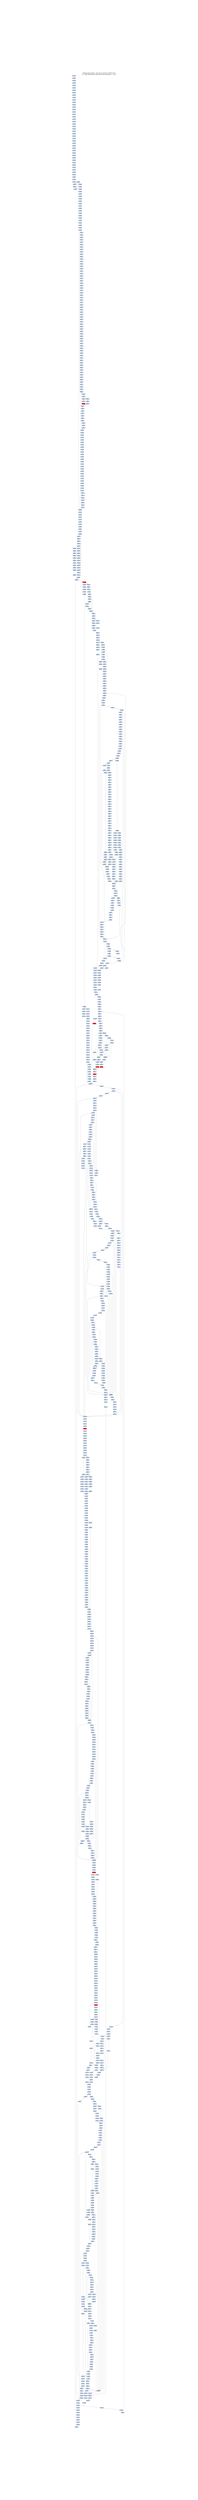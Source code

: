 digraph G {
node[shape=rectangle,style=filled,fillcolor=lightsteelblue,color=lightsteelblue]
bgcolor="transparent"
graph [label="Jakstab v0.8.4-devel   Tue Oct 22 20:02:25 CEST 2019\n-m ../Input/Real/linuxCommandsStatic/unexpand -b --cpa i", labelloc=t, fontsize=35, pad=30]
"0x0807a7e7"[label="0x0807a7e7\n"];
"0x0807a7e2"[label="0x0807a7e2\n"];
"0x0807a7ec"[label="0x0807a7ec\n"];
"0x0807a7f5"[label="0x0807a7f5\n"];
"0x0807a7f1"[label="0x0807a7f1\n"];
"0x0807a800"[label="0x0807a800\n"];
"0x0807a7fb"[label="0x0807a7fb\n"];
"0x0807a805"[label="0x0807a805\n"];
"0x0807a80f"[label="0x0807a80f\n"];
"0x0807a80b"[label="0x0807a80b\n"];
"0x0807a809"[label="0x0807a809\n"];
"0x0807a817"[label="0x0807a817\n"];
"0x0807a815"[label="0x0807a815\n"];
"0x0807a811"[label="0x0807a811\n"];
"0x0807a820"[label="0x0807a820\n"];
"0x0807a819"[label="0x0807a819\n"];
"0x0807a828"[label="0x0807a828\n"];
"0x0807a826"[label="0x0807a826\n"];
"0x0807a823"[label="0x0807a823\n"];
"0x0807a82f"[label="0x0807a82f\n"];
"0x0807a831"[label="0x0807a831\n",fillcolor="red"];
"0x0807a040"[label="0x0807a040\n"];
"0x0807a048"[label="0x0807a048\n"];
"0x0807a046"[label="0x0807a046\n"];
"0x0807a043"[label="0x0807a043\n"];
"0x0807a04e"[label="0x0807a04e\n"];
"0x0807a04c"[label="0x0807a04c\n"];
"0x0807a04b"[label="0x0807a04b\n"];
"0x0807a058"[label="0x0807a058\n"];
"0x0807a055"[label="0x0807a055\n"];
"0x0807a053"[label="0x0807a053\n"];
"0x0807a051"[label="0x0807a051\n"];
"0x0807a860"[label="0x0807a860\n"];
"0x0807a05f"[label="0x0807a05f\n"];
"0x0807a85e"[label="0x0807a85e\n"];
"0x0807a05d"[label="0x0807a05d\n"];
"0x0807a85b"[label="0x0807a85b\n"];
"0x0807a05a"[label="0x0807a05a\n"];
"0x0807a868"[label="0x0807a868\n"];
"0x0807a068"[label="0x0807a068\n"];
"0x0807a864"[label="0x0807a864\n"];
"0x0807a062"[label="0x0807a062\n"];
"0x0807a862"[label="0x0807a862\n"];
"0x0807a061"[label="0x0807a061\n"];
"0x0807a06f"[label="0x0807a06f\n"];
"0x0807a06d"[label="0x0807a06d\n"];
"0x0807a86d"[label="0x0807a86d\n"];
"0x0807a06b"[label="0x0807a06b\n"];
"0x0807a077"[label="0x0807a077\n"];
"0x0807a875"[label="0x0807a875\n"];
"0x0807a074"[label="0x0807a074\n"];
"0x0807a873"[label="0x0807a873\n"];
"0x0807a072"[label="0x0807a072\n"];
"0x0807a871"[label="0x0807a871\n"];
"0x0807a880"[label="0x0807a880\n"];
"0x0807a080"[label="0x0807a080\n"];
"0x0804d87f"[label="0x0804d87f\n"];
"0x0807a07e"[label="0x0807a07e\n"];
"0x0807a87b"[label="0x0807a87b\n"];
"0x0807a07b"[label="0x0807a07b\n"];
"0x0804d87b"[label="0x0804d87b\n"];
"0x0807a079"[label="0x0807a079\n"];
"0x0804d887"[label="0x0804d887\n"];
"0x0807a086"[label="0x0807a086\n"];
"0x0807a083"[label="0x0807a083\n"];
"0x0804d883"[label="0x0804d883\n"];
"0x0807a090"[label="0x0807a090\n"];
"0x0804d88e"[label="0x0804d88e\n"];
"0x0804d88f"[label="0x0804d88f\n"];
"0x0807a88c"[label="0x0807a88c\n"];
"0x0807a08b"[label="0x0807a08b\n",fillcolor="red"];
"0x0804d88a"[label="0x0804d88a\n"];
"0x0807a08a"[label="0x0807a08a\n"];
"0x0807a098"[label="0x0807a098\n"];
"0x08054096"[label="0x08054096\n"];
"0x0804d897"[label="0x0804d897\n"];
"0x0807a093"[label="0x0807a093\n",fillcolor="red"];
"0x0804d894"[label="0x0804d894\n"];
"0x08054093"[label="0x08054093\n"];
"0x0807a891"[label="0x0807a891\n"];
"0x0807a0a0"[label="0x0807a0a0\n"];
"0x0807a09f"[label="0x0807a09f\n"];
"0x0804d89f"[label="0x0804d89f\n"];
"0x0807a09d"[label="0x0807a09d\n"];
"0x0807a89d"[label="0x0807a89d\n"];
"0x0804d89a"[label="0x0804d89a\n"];
"0x0807a09a"[label="0x0807a09a\n"];
"0x0804d8a5"[label="0x0804d8a5\n"];
"0x0804d8a1"[label="0x0804d8a1\n"];
"0x0807a8a2"[label="0x0807a8a2\n"];
"0x0807a0b0"[label="0x0807a0b0\n"];
"0x0804d8ae"[label="0x0804d8ae\n"];
"0x0807a8ae"[label="0x0807a8ae\n"];
"0x0804d8ab"[label="0x0804d8ab\n"];
"0x0804d8b6"[label="0x0804d8b6\n"];
"0x0807a0b6"[label="0x0807a0b6\n"];
"0x0804d8b1"[label="0x0804d8b1\n"];
"0x0807a8b3"[label="0x0807a8b3\n"];
"0x0807a0b3"[label="0x0807a0b3\n"];
"0x0804d8b3"[label="0x0804d8b3\n"];
"0x0807a0b1"[label="0x0807a0b1\n"];
"0x0804d8bd"[label="0x0804d8bd\n"];
"0x0807a0c0"[label="0x0807a0c0\n"];
"0x0807a8bf"[label="0x0807a8bf\n"];
"0x0804d0c0"[label="0x0804d0c0\n"];
"0x0804d8b9"[label="0x0804d8b9\n"];
"0x0807a0bc"[label="0x0807a0bc\n"];
"0x0807a0ba"[label="0x0807a0ba\n"];
"0x0807a0c7"[label="0x0807a0c7\n"];
"0x0804d8c6"[label="0x0804d8c6\n"];
"0x0804d8c8"[label="0x0804d8c8\n"];
"0x0807a8c4"[label="0x0807a8c4\n"];
"0x0804d0c1"[label="0x0804d0c1\n"];
"0x0804d0c2"[label="0x0804d0c2\n"];
"0x0804d0c3"[label="0x0804d0c3\n"];
"0x0804d8c3"[label="0x0804d8c3\n"];
"0x0807a0c2"[label="0x0807a0c2\n"];
"0x0804d0c4"[label="0x0804d0c4\n"];
"0x0807a0d0"[label="0x0807a0d0\n"];
"0x0804d8cd"[label="0x0804d8cd\n"];
"0x0804d0cf"[label="0x0804d0cf\n"];
"0x0804d0c9"[label="0x0804d0c9\n"];
"0x0807a0cb"[label="0x0807a0cb\n",fillcolor="red"];
"0x0807a0ca"[label="0x0807a0ca\n"];
"0x0804d0d5"[label="0x0804d0d5\n"];
"0x0804d0d7"[label="0x0804d0d7\n"];
"0x0807a0d6"[label="0x0807a0d6\n"];
"0x0804d8d7"[label="0x0804d8d7\n"];
"0x0807a0d5"[label="0x0807a0d5\n"];
"0x0807a8d4"[label="0x0807a8d4\n"];
"0x0807a0d3"[label="0x0807a0d3\n"];
"0x0804d8d3"[label="0x0804d8d3\n"];
"0x0804d8dd"[label="0x0804d8dd\n"];
"0x0807a0df"[label="0x0807a0df\n"];
"0x0804d0e0"[label="0x0804d0e0\n"];
"0x0804d0da"[label="0x0804d0da\n"];
"0x0807a0db"[label="0x0807a0db\n"];
"0x0804d8da"[label="0x0804d8da\n"];
"0x0807a8d9"[label="0x0807a8d9\n"];
"0x0804d0e6"[label="0x0804d0e6\n"];
"0x0807a0e6"[label="0x0807a0e6\n"];
"0x0804d0e8"[label="0x0804d0e8\n"];
"0x0804d8e2"[label="0x0804d8e2\n"];
"0x0807a0e3"[label="0x0807a0e3\n"];
"0x0804d0ef"[label="0x0804d0ef\n"];
"0x0807a8ee"[label="0x0807a8ee\n"];
"0x0807a0ec"[label="0x0807a0ec\n"];
"0x0804d0ea"[label="0x0804d0ea\n"];
"0x0807a0ea"[label="0x0807a0ea\n"];
"0x0807a8e9"[label="0x0807a8e9\n"];
"0x0804d0f6"[label="0x0804d0f6\n"];
"0x0807a0f5"[label="0x0807a0f5\n",fillcolor="red"];
"0x0807a0f4"[label="0x0807a0f4\n"];
"0x0804d0f1"[label="0x0804d0f1\n"];
"0x0807a0f1"[label="0x0807a0f1\n"];
"0x0804d0f4"[label="0x0804d0f4\n"];
"0x0804d0ff"[label="0x0804d0ff\n"];
"0x0804d0f9"[label="0x0804d0f9\n"];
"0x0807a8fc"[label="0x0807a8fc\n"];
"0x0804d0fc"[label="0x0804d0fc\n"];
"0x0804d105"[label="0x0804d105\n"];
"0x0804d108"[label="0x0804d108\n"];
"0x0804d102"[label="0x0804d102\n"];
"0x0807a901"[label="0x0807a901\n"];
"0x0804d10f"[label="0x0804d10f\n"];
"0x0807a90d"[label="0x0807a90d\n"];
"0x0804d10a"[label="0x0804d10a\n"];
"0x0804d10c"[label="0x0804d10c\n"];
"0x0804d116"[label="0x0804d116\n"];
"0x0804d112"[label="0x0804d112\n"];
"0x0807a912"[label="0x0807a912\n"];
"0x0804d114"[label="0x0804d114\n"];
"0x0807a120"[label="0x0807a120\n"];
"0x0804d11f"[label="0x0804d11f\n"];
"0x0807a91e"[label="0x0807a91e\n"];
"0x0804d119"[label="0x0804d119\n"];
"0x0807a127"[label="0x0807a127\n"];
"0x0804d128"[label="0x0804d128\n"];
"0x0804d121"[label="0x0804d121\n"];
"0x0807a923"[label="0x0807a923\n"];
"0x0807a122"[label="0x0807a122\n"];
"0x0807a121"[label="0x0807a121\n"];
"0x0804d12d"[label="0x0804d12d\n"];
"0x0807a92f"[label="0x0807a92f\n"];
"0x0807a12f"[label="0x0807a12f\n"];
"0x0807a12e"[label="0x0807a12e\n"];
"0x0804d12f"[label="0x0804d12f\n"];
"0x0807a12d"[label="0x0807a12d\n"];
"0x0804d12a"[label="0x0804d12a\n"];
"0x0807a138"[label="0x0807a138\n"];
"0x0804d138"[label="0x0804d138\n"];
"0x0807a934"[label="0x0807a934\n"];
"0x0804d132"[label="0x0804d132\n"];
"0x0807a132"[label="0x0807a132\n"];
"0x0807a940"[label="0x0807a940\n"];
"0x0804d13e"[label="0x0804d13e\n"];
"0x0807a13e"[label="0x0807a13e\n"];
"0x0807a13c"[label="0x0807a13c\n"];
"0x0804d13c"[label="0x0804d13c\n"];
"0x312d302e"[label="0x312d302e\n"];
"0x0804d145"[label="0x0804d145\n"];
"0x0804d147"[label="0x0804d147\n"];
"0x0807a146"[label="0x0807a146\n"];
"0x0807a945"[label="0x0807a945\n"];
"0x0807a144"[label="0x0807a144\n"];
"0x0807a142"[label="0x0807a142\n"];
"0x0804d143"[label="0x0804d143\n"];
"0x0804d14d"[label="0x0804d14d\n"];
"0x0804a14e"[label="0x0804a14e\n"];
"0x0804d150"[label="0x0804d150\n"];
"0x0804d14a"[label="0x0804d14a\n"];
"0x0807a14b"[label="0x0807a14b\n"];
"0x0804a155"[label="0x0804a155\n",fillcolor="red"];
"0x0804d156"[label="0x0804d156\n"];
"0x0807a956"[label="0x0807a956\n"];
"0x0807a155"[label="0x0807a155\n"];
"0x0804a151"[label="0x0804a151\n"];
"0x0807a954"[label="0x0807a954\n"];
"0x0804a152"[label="0x0804a152\n"];
"0x0807a153"[label="0x0807a153\n"];
"0x0804d153"[label="0x0804d153\n"];
"0x0807a951"[label="0x0807a951\n"];
"0x0807a151"[label="0x0807a151\n"];
"0x0807a160"[label="0x0807a160\n"];
"0x0807a95e"[label="0x0807a95e\n"];
"0x0807a95c"[label="0x0807a95c\n"];
"0x0807a15a"[label="0x0807a15a\n"];
"0x0807a95a"[label="0x0807a95a\n"];
"0x0804d15c"[label="0x0804d15c\n"];
"0x0807a967"[label="0x0807a967\n"];
"0x0807a166"[label="0x0807a166\n"];
"0x0804d167"[label="0x0804d167\n"];
"0x0807a164"[label="0x0807a164\n"];
"0x0804d162"[label="0x0804d162\n"];
"0x0807a963"[label="0x0807a963\n"];
"0x0807a961"[label="0x0807a961\n"];
"0x0804d164"[label="0x0804d164\n"];
"0x0807a970"[label="0x0807a970\n"];
"0x0807a170"[label="0x0807a170\n"];
"0x0804d16f"[label="0x0804d16f\n"];
"0x0807a96d"[label="0x0807a96d\n"];
"0x0807a16c"[label="0x0807a16c\n"];
"0x0804d169"[label="0x0804d169\n"];
"0x0804d16c"[label="0x0804d16c\n"];
"0x0804d175"[label="0x0804d175\n"];
"0x0807a174"[label="0x0807a174\n"];
"0x0807a974"[label="0x0807a974\n"];
"0x0807a973"[label="0x0807a973\n"];
"0x0807a172"[label="0x0807a172\n"];
"0x0807a972"[label="0x0807a972\n"];
"0x0807a971"[label="0x0807a971\n"];
"0x0804d17f"[label="0x0804d17f\n"];
"0x0807a17e"[label="0x0807a17e\n"];
"0x0804d179"[label="0x0804d179\n"];
"0x0807a17a"[label="0x0807a17a\n"];
"0x0807a188"[label="0x0807a188\n"];
"0x0804d186"[label="0x0804d186\n"];
"0x0804d188"[label="0x0804d188\n"];
"0x0807a185"[label="0x0807a185\n"];
"0x0807a182"[label="0x0807a182\n"];
"0x0804d184"[label="0x0804d184\n"];
"0x0807a190"[label="0x0807a190\n"];
"0x0807a18e"[label="0x0807a18e\n"];
"0x0804d18a"[label="0x0804d18a\n"];
"0x0804d18c"[label="0x0804d18c\n"];
"0x0804d195"[label="0x0804d195\n"];
"0x0807a198"[label="0x0807a198\n"];
"0x0804d197"[label="0x0804d197\n"];
"0x0807a196"[label="0x0807a196\n"];
"0x0804d192"[label="0x0804d192\n"];
"0x0807a1a0"[label="0x0807a1a0\n"];
"0x0804d19f"[label="0x0804d19f\n"];
"0x0804d19c"[label="0x0804d19c\n"];
"0x0807a1a8"[label="0x0807a1a8\n"];
"0x0804d1a5"[label="0x0804d1a5\n"];
"0x0804d1a7"[label="0x0804d1a7\n"];
"0x0807a1a5"[label="0x0807a1a5\n"];
"0x0804d1a2"[label="0x0804d1a2\n"];
"0x0807a1a3"[label="0x0807a1a3\n"];
"0x0807a1af"[label="0x0807a1af\n"];
"0x0804d1af"[label="0x0804d1af\n"];
"0x0807a1ad"[label="0x0807a1ad\n"];
"0x0804d1a9"[label="0x0804d1a9\n"];
"0x0804d1b8"[label="0x0804d1b8\n"];
"0x0807a1b5"[label="0x0807a1b5\n"];
"0x0807a1b3"[label="0x0807a1b3\n"];
"0x0804d1b3"[label="0x0804d1b3\n"];
"0x0807a1b1"[label="0x0807a1b1\n"];
"0x0807a1c0"[label="0x0807a1c0\n"];
"0x0807a1be"[label="0x0807a1be\n"];
"0x0807a1bb"[label="0x0807a1bb\n"];
"0x0804d1bc"[label="0x0804d1bc\n"];
"0x0807a1c8"[label="0x0807a1c8\n"];
"0x0807a1c4"[label="0x0807a1c4\n"];
"0x0804d1c4"[label="0x0804d1c4\n"];
"0x0807a1ce"[label="0x0807a1ce\n"];
"0x0807a1ca"[label="0x0807a1ca\n"];
"0x0804d1cc"[label="0x0804d1cc\n"];
"0x0807a1d7"[label="0x0807a1d7\n"];
"0x0804d1d1"[label="0x0804d1d1\n"];
"0x0807a1d4"[label="0x0807a1d4\n"];
"0x0807a1e0"[label="0x0807a1e0\n"];
"0x0807a1dd"[label="0x0807a1dd\n"];
"0x0804d1d9"[label="0x0804d1d9\n"];
"0x0807a1d9"[label="0x0807a1d9\n"];
"0x0807a1e6"[label="0x0807a1e6\n"];
"0x0804d1e4"[label="0x0804d1e4\n"];
"0x0807a1f0"[label="0x0807a1f0\n"];
"0x0807a1ec"[label="0x0807a1ec\n"];
"0x0807a1eb"[label="0x0807a1eb\n"];
"0x0804d1eb"[label="0x0804d1eb\n"];
"0x0804d1f6"[label="0x0804d1f6\n"];
"0x0807a1f7"[label="0x0807a1f7\n"];
"0x0807a1f5"[label="0x0807a1f5\n"];
"0x0807a1f3"[label="0x0807a1f3\n"];
"0x0807a1fe"[label="0x0807a1fe\n"];
"0x0804d200"[label="0x0804d200\n"];
"0x0804d1f9"[label="0x0804d1f9\n"];
"0x0807a1fb"[label="0x0807a1fb\n"];
"0x0804d1fb"[label="0x0804d1fb\n"];
"0x0807a1f9"[label="0x0807a1f9\n"];
"0x0804d205"[label="0x0804d205\n"];
"0x0807a208"[label="0x0807a208\n"];
"0x0807a206"[label="0x0807a206\n"];
"0x0804d207"[label="0x0804d207\n"];
"0x0807a204"[label="0x0807a204\n"];
"0x0807a201"[label="0x0807a201\n"];
"0x0804d20f"[label="0x0804d20f\n"];
"0x0804d209"[label="0x0804d209\n"];
"0x0807a20b"[label="0x0807a20b\n"];
"0x0804d20c"[label="0x0804d20c\n"];
"0x0807a217"[label="0x0807a217\n"];
"0x0804d218"[label="0x0804d218\n"];
"0x0807a215"[label="0x0807a215\n"];
"0x0804d211"[label="0x0804d211\n"];
"0x0807a211"[label="0x0807a211\n"];
"0x0804d214"[label="0x0804d214\n"];
"0x0804d21f"[label="0x0804d21f\n"];
"0x0807a21d"[label="0x0807a21d\n"];
"0x0807a21b"[label="0x0807a21b\n"];
"0x0804d21c"[label="0x0804d21c\n"];
"0x0804d225"[label="0x0804d225\n"];
"0x0804d228"[label="0x0804d228\n"];
"0x0807a225"[label="0x0807a225\n"];
"0x0807a221"[label="0x0807a221\n"];
"0x0807a230"[label="0x0807a230\n"];
"0x0804d22e"[label="0x0804d22e\n"];
"0x0807a22c"[label="0x0807a22c\n"];
"0x0807a22b"[label="0x0807a22b\n"];
"0x0804d22b"[label="0x0804d22b\n"];
"0x0804da35"[label="0x0804da35\n"];
"0x0807a238"[label="0x0807a238\n"];
"0x0804d236"[label="0x0804d236\n"];
"0x0807a235"[label="0x0807a235\n"];
"0x0804d231"[label="0x0804d231\n"];
"0x0804da32"[label="0x0804da32\n"];
"0x0807a233"[label="0x0807a233\n"];
"0x0804d234"[label="0x0804d234\n"];
"0x0807a240"[label="0x0807a240\n"];
"0x0807a23c"[label="0x0807a23c\n"];
"0x0804d239"[label="0x0804d239\n"];
"0x0807a23a"[label="0x0807a23a\n"];
"0x0804d23c"[label="0x0804d23c\n"];
"0x0807a247"[label="0x0807a247\n"];
"0x0804d246"[label="0x0804d246\n"];
"0x0807a244"[label="0x0807a244\n"];
"0x0804d241"[label="0x0804d241\n"];
"0x0804d244"[label="0x0804d244\n"];
"0x0807a24f"[label="0x0807a24f\n"];
"0x0804d250"[label="0x0804d250\n"];
"0x0807a24d"[label="0x0807a24d\n"];
"0x0804d249"[label="0x0804d249\n"];
"0x0807a24b"[label="0x0807a24b\n"];
"0x0807a249"[label="0x0807a249\n"];
"0x0804d255"[label="0x0804d255\n"];
"0x0807a257"[label="0x0807a257\n"];
"0x0807a255"[label="0x0807a255\n"];
"0x0804d252"[label="0x0804d252\n"];
"0x0807a253"[label="0x0807a253\n"];
"0x0807a251"[label="0x0807a251\n"];
"0x0804d25d"[label="0x0804d25d\n"];
"0x0807a260"[label="0x0807a260\n"];
"0x0804d260"[label="0x0804d260\n"];
"0x0804d259"[label="0x0804d259\n"];
"0x0807a268"[label="0x0807a268\n"];
"0x0807a266"[label="0x0807a266\n"];
"0x0807a264"[label="0x0807a264\n"];
"0x0804d262"[label="0x0804d262\n"];
"0x0807a262"[label="0x0807a262\n"];
"0x0807a26e"[label="0x0807a26e\n"];
"0x0804d270"[label="0x0804d270\n"];
"0x0804d269"[label="0x0804d269\n"];
"0x0807a26b"[label="0x0807a26b\n"];
"0x0807a278"[label="0x0807a278\n"];
"0x0804d276"[label="0x0804d276\n"];
"0x0807a276"[label="0x0807a276\n"];
"0x0807a274"[label="0x0807a274\n"];
"0x0804d274"[label="0x0804d274\n"];
"0x0807a271"[label="0x0807a271\n"];
"0x0807a280"[label="0x0807a280\n"];
"0x0804d27d"[label="0x0804d27d\n"];
"0x0804d280"[label="0x0804d280\n"];
"0x0807a27c"[label="0x0807a27c\n"];
"0x0807a27a"[label="0x0807a27a\n"];
"0x0804d286"[label="0x0804d286\n"];
"0x0807a286"[label="0x0807a286\n"];
"0x0807a283"[label="0x0807a283\n"];
"0x0804d283"[label="0x0804d283\n"];
"0x0809aa90"[label="0x0809aa90\n"];
"0x0804d28d"[label="0x0804d28d\n"];
"0x0807a28f"[label="0x0807a28f\n"];
"0x0804d28e"[label="0x0804d28e\n"];
"0x0804d28f"[label="0x0804d28f\n"];
"0x0804d290"[label="0x0804d290\n",fillcolor="red"];
"0x0807a28b"[label="0x0807a28b\n"];
"0x0804d28c"[label="0x0804d28c\n"];
"0x0807a289"[label="0x0807a289\n"];
"0x0809aa9a"[label="0x0809aa9a\n"];
"0x0807a297"[label="0x0807a297\n"];
"0x0804d297"[label="0x0804d297\n"];
"0x0804d291"[label="0x0804d291\n"];
"0x0807a293"[label="0x0807a293\n"];
"0x0804d294"[label="0x0804d294\n"];
"0x0809aa9f"[label="0x0809aa9f\n"];
"0x0807a29f"[label="0x0807a29f\n"];
"0x0809aa91"[label="0x0809aa91\n"];
"0x0804d29f"[label="0x0804d29f\n"];
"0x0809aa96"[label="0x0809aa96\n"];
"0x0804d29a"[label="0x0804d29a\n"];
"0x0804d29c"[label="0x0804d29c\n"];
"0x0807a299"[label="0x0807a299\n"];
"0x0809aaa9"[label="0x0809aaa9\n"];
"0x0807a2a6"[label="0x0807a2a6\n",fillcolor="red"];
"0x0804d2a8"[label="0x0804d2a8\n"];
"0x0807a2a5"[label="0x0807a2a5\n"];
"0x0804d2a1"[label="0x0804d2a1\n"];
"0x0807a2a4"[label="0x0807a2a4\n"];
"0x0807a2a3"[label="0x0807a2a3\n"];
"0x0804d2a3"[label="0x0804d2a3\n"];
"0x0807a2a2"[label="0x0807a2a2\n"];
"0x0809aaaf"[label="0x0809aaaf\n"];
"0x0807a2b0"[label="0x0807a2b0\n"];
"0x0804d2ae"[label="0x0804d2ae\n"];
"0x0809aaa5"[label="0x0809aaa5\n"];
"0x0809aaa7"[label="0x0809aaa7\n"];
"0x0807a2b8"[label="0x0807a2b8\n"];
"0x0809aab9"[label="0x0809aab9\n"];
"0x0807a2b6"[label="0x0807a2b6\n"];
"0x0807a2b4"[label="0x0807a2b4\n"];
"0x0809aabe"[label="0x0809aabe\n"];
"0x0804d2b3"[label="0x0804d2b3\n"];
"0x0807c2c0"[label="0x0807c2c0\n"];
"0x0804d2be"[label="0x0804d2be\n"];
"0x0807a2bf"[label="0x0807a2bf\n"];
"0x0809aab1"[label="0x0809aab1\n"];
"0x0809aab4"[label="0x0809aab4\n"];
"0x0809aab3"[label="0x0809aab3\n"];
"0x0804d2c0"[label="0x0804d2c0\n"];
"0x0807a2bd"[label="0x0807a2bd\n"];
"0x0804d2b9"[label="0x0804d2b9\n"];
"0x0807a2bb"[label="0x0807a2bb\n"];
"0x0804d2bb"[label="0x0804d2bb\n"];
"0x0809aab8"[label="0x0809aab8\n"];
"0x0807a2c7"[label="0x0807a2c7\n"];
"0x0804d2c7"[label="0x0804d2c7\n"];
"0x0807a2c4"[label="0x0807a2c4\n"];
"0x0807a2c2"[label="0x0807a2c2\n"];
"0x0804d2c3"[label="0x0804d2c3\n"];
"0x0807a2cf"[label="0x0807a2cf\n"];
"0x0807a2cb"[label="0x0807a2cb\n"];
"0x0804d2ca"[label="0x0804d2ca\n"];
"0x0804d2cc"[label="0x0804d2cc\n"];
"0x0804d2d5"[label="0x0804d2d5\n"];
"0x0807a2d6"[label="0x0807a2d6\n"];
"0x0804d2d8"[label="0x0804d2d8\n"];
"0x0804d2d2"[label="0x0804d2d2\n"];
"0x0807a2df"[label="0x0807a2df\n"];
"0x0804d2df"[label="0x0804d2df\n"];
"0x0804d2da"[label="0x0804d2da\n"];
"0x0807a2db"[label="0x0807a2db\n"];
"0x0807a2e3"[label="0x0807a2e3\n"];
"0x0804d2e4"[label="0x0804d2e4\n"];
"0x0807a2f0"[label="0x0807a2f0\n"];
"0x0804d2ed"[label="0x0804d2ed\n"];
"0x0804d2ea"[label="0x0804d2ea\n"];
"0x0807a2f6"[label="0x0807a2f6\n"];
"0x0807a2f4"[label="0x0807a2f4\n"];
"0x0807a2f2"[label="0x0807a2f2\n"];
"0x0804d2f3"[label="0x0804d2f3\n"];
"0x0804d2fe"[label="0x0804d2fe\n"];
"0x0807a2fe"[label="0x0807a2fe\n"];
"0x0807a2fc"[label="0x0807a2fc\n"];
"0x0804d2f9"[label="0x0804d2f9\n"];
"0x0807a2fa"[label="0x0807a2fa\n"];
"0x0804d2fc"[label="0x0804d2fc\n"];
"0x0807a306"[label="0x0807a306\n"];
"0x0804d301"[label="0x0804d301\n"];
"0x080a3310"[label="0x080a3310\n"];
"0x0807a302"[label="0x0807a302\n"];
"0x0804d304"[label="0x0804d304\n"];
"0x0804d30d"[label="0x0804d30d\n"];
"0x0804d310"[label="0x0804d310\n"];
"0x0807a30c"[label="0x0807a30c\n"];
"0x0804d30a"[label="0x0804d30a\n"];
"0x0807a309"[label="0x0807a309\n"];
"0x0804d315"[label="0x0804d315\n"];
"0x080a3319"[label="0x080a3319\n"];
"0x0807a316"[label="0x0807a316\n"];
"0x080a331f"[label="0x080a331f\n"];
"0x0807a314"[label="0x0807a314\n"];
"0x0807a312"[label="0x0807a312\n"];
"0x080a3313"[label="0x080a3313\n"];
"0x0807a31f"[label="0x0807a31f\n"];
"0x080a3314"[label="0x080a3314\n"];
"0x0804d31e"[label="0x0804d31e\n"];
"0x080a3311"[label="0x080a3311\n"];
"0x080a3312"[label="0x080a3312\n"];
"0x0807a31b"[label="0x0807a31b\n"];
"0x0804d31c"[label="0x0804d31c\n"];
"0x080a332c"[label="0x080a332c\n"];
"0x0807a327"[label="0x0807a327\n"];
"0x080a332a"[label="0x080a332a\n"];
"0x0804d321"[label="0x0804d321\n"];
"0x080a3330"[label="0x080a3330\n"];
"0x0807a323"[label="0x0807a323\n"];
"0x080a332e"[label="0x080a332e\n"];
"0x0807a32d"[label="0x0807a32d\n"];
"0x080a3322"[label="0x080a3322\n"];
"0x0804d330"[label="0x0804d330\n"];
"0x0807a32b"[label="0x0807a32b\n"];
"0x0807a329"[label="0x0807a329\n"];
"0x080a3326"[label="0x080a3326\n"];
"0x0804d335"[label="0x0804d335\n"];
"0x080a333b"[label="0x080a333b\n"];
"0x0807a338"[label="0x0807a338\n"];
"0x080a3339"[label="0x080a3339\n"];
"0x0807a336"[label="0x0807a336\n"];
"0x0807a334"[label="0x0807a334\n"];
"0x080a333f"[label="0x080a333f\n"];
"0x080a333d"[label="0x080a333d\n"];
"0x0807a331"[label="0x0807a331\n"];
"0x0804d33d"[label="0x0804d33d\n"];
"0x0807a340"[label="0x0807a340\n"];
"0x080a3333"[label="0x080a3333\n"];
"0x0807a33e"[label="0x0807a33e\n"];
"0x0804d340"[label="0x0804d340\n"];
"0x080a3337"[label="0x080a3337\n"];
"0x0807a33c"[label="0x0807a33c\n"];
"0x0804d33a"[label="0x0804d33a\n"];
"0x0804d33b"[label="0x0804d33b\n"];
"0x0807a33a"[label="0x0807a33a\n"];
"0x0804d33c"[label="0x0804d33c\n"];
"0x0807a348"[label="0x0807a348\n"];
"0x0804d346"[label="0x0804d346\n"];
"0x080a3349"[label="0x080a3349\n"];
"0x0807a342"[label="0x0807a342\n"];
"0x080a334e"[label="0x080a334e\n"];
"0x0807a350"[label="0x0807a350\n"];
"0x0804d34e"[label="0x0804d34e\n"];
"0x080a3341"[label="0x080a3341\n"];
"0x0807a34e"[label="0x0807a34e\n"];
"0x0807a34c"[label="0x0807a34c\n"];
"0x080a3347"[label="0x080a3347\n"];
"0x0804d34a"[label="0x0804d34a\n"];
"0x0807a34a"[label="0x0807a34a\n"];
"0x0804d34c"[label="0x0804d34c\n"];
"0x0807a356"[label="0x0807a356\n"];
"0x080a335a"[label="0x080a335a\n"];
"0x080a3360"[label="0x080a3360\n"];
"0x0807a353"[label="0x0807a353\n"];
"0x080a335d"[label="0x080a335d\n"];
"0x0804d35d"[label="0x0804d35d\n"];
"0x0807a360"[label="0x0807a360\n"];
"0x080a3354"[label="0x080a3354\n"];
"0x0807a35e"[label="0x0807a35e\n"];
"0x080a3351"[label="0x080a3351\n"];
"0x0804d359"[label="0x0804d359\n"];
"0x0807a35c"[label="0x0807a35c\n"];
"0x080a3356"[label="0x080a3356\n"];
"0x0807a359"[label="0x0807a359\n"];
"0x080a336c"[label="0x080a336c\n"];
"0x0807a365"[label="0x0807a365\n"];
"0x080a336a"[label="0x080a336a\n"];
"0x0804d368"[label="0x0804d368\n"];
"0x0807a363"[label="0x0807a363\n"];
"0x0804d363"[label="0x0804d363\n"];
"0x080a336e"[label="0x080a336e\n"];
"0x0807a370"[label="0x0807a370\n"];
"0x0807a36e"[label="0x0807a36e\n"];
"0x0804d36f"[label="0x0804d36f\n"];
"0x080a3362"[label="0x080a3362\n"];
"0x080a3368"[label="0x080a3368\n"];
"0x0807a36a"[label="0x0807a36a\n"];
"0x080a3366"[label="0x080a3366\n"];
"0x080a337b"[label="0x080a337b\n"];
"0x0807a378"[label="0x0807a378\n"];
"0x0804d376"[label="0x0804d376\n"];
"0x080a337c"[label="0x080a337c\n"];
"0x080a3379"[label="0x080a3379\n"];
"0x080a337f"[label="0x080a337f\n"];
"0x0807a374"[label="0x0807a374\n"];
"0x080a3380"[label="0x080a3380\n"];
"0x080a337d"[label="0x080a337d\n"];
"0x0807a372"[label="0x0807a372\n"];
"0x080a337e"[label="0x080a337e\n"];
"0x0807a37f"[label="0x0807a37f\n"];
"0x080a3374"[label="0x080a3374\n"];
"0x080a3372"[label="0x080a3372\n"];
"0x080a3377"[label="0x080a3377\n"];
"0x0807a37b"[label="0x0807a37b\n"];
"0x0804d37c"[label="0x0804d37c\n"];
"0x0807a388"[label="0x0807a388\n"];
"0x0804d387"[label="0x0804d387\n"];
"0x080a338a"[label="0x080a338a\n"];
"0x080a338f"[label="0x080a338f\n"];
"0x0807a384"[label="0x0807a384\n"];
"0x0804d383"[label="0x0804d383\n"];
"0x0807a390"[label="0x0807a390\n"];
"0x0807ab8e"[label="0x0807ab8e\n"];
"0x0804d38f"[label="0x0804d38f\n"];
"0x080a3382"[label="0x080a3382\n"];
"0x0804d389"[label="0x0804d389\n"];
"0x0807a389"[label="0x0807a389\n"];
"0x0807ab98"[label="0x0807ab98\n"];
"0x080a339c"[label="0x080a339c\n"];
"0x0804d397"[label="0x0804d397\n"];
"0x0807a396"[label="0x0807a396\n"];
"0x080a339a"[label="0x080a339a\n"];
"0x0804d391"[label="0x0804d391\n"];
"0x080a33a0"[label="0x080a33a0\n"];
"0x0807a393"[label="0x0807a393\n"];
"0x0807ab92"[label="0x0807ab92\n"];
"0x0804d394"[label="0x0804d394\n"];
"0x0804d39e"[label="0x0804d39e\n"];
"0x0807a39f"[label="0x0807a39f\n"];
"0x0804d39f"[label="0x0804d39f\n"];
"0x0807a39d"[label="0x0807a39d\n"];
"0x0804d399"[label="0x0804d399\n"];
"0x0807a39b"[label="0x0807a39b\n"];
"0x080a3398"[label="0x080a3398\n"];
"0x080a3395"[label="0x080a3395\n"];
"0x0804d39b"[label="0x0804d39b\n"];
"0x0807a399"[label="0x0807a399\n"];
"0x0807a3a8"[label="0x0807a3a8\n"];
"0x080a33ac"[label="0x080a33ac\n"];
"0x0804d3a7"[label="0x0804d3a7\n"];
"0x080a33aa"[label="0x080a33aa\n"];
"0x080a33b0"[label="0x080a33b0\n"];
"0x0807a3a3"[label="0x0807a3a3\n"];
"0x0807a3a1"[label="0x0807a3a1\n"];
"0x0804d3a4"[label="0x0804d3a4\n"];
"0x080a33a4"[label="0x080a33a4\n"];
"0x0807a3af"[label="0x0807a3af\n"];
"0x0807a3ad"[label="0x0807a3ad\n"];
"0x080a33a7"[label="0x080a33a7\n"];
"0x0804d3ab"[label="0x0804d3ab\n"];
"0x0804d3b6"[label="0x0804d3b6\n"];
"0x0807a3b6"[label="0x0807a3b6\n"];
"0x080a33b9"[label="0x080a33b9\n"];
"0x0807a3b4"[label="0x0807a3b4\n"];
"0x0804d3b1"[label="0x0804d3b1\n"];
"0x080a33c0"[label="0x080a33c0\n"];
"0x0804d3b4"[label="0x0804d3b4\n"];
"0x0807a3b1"[label="0x0807a3b1\n"];
"0x0804d3be"[label="0x0804d3be\n"];
"0x0807a3be"[label="0x0807a3be\n"];
"0x0804d3c0"[label="0x0804d3c0\n"];
"0x0807a3bd"[label="0x0807a3bd\n"];
"0x0807a3ba"[label="0x0807a3ba\n"];
"0x080a33b6"[label="0x080a33b6\n"];
"0x0804d3bc"[label="0x0804d3bc\n"];
"0x0804d3c5"[label="0x0804d3c5\n"];
"0x080a33cc"[label="0x080a33cc\n"];
"0x0807a3c7"[label="0x0807a3c7\n"];
"0x080a33c9"[label="0x080a33c9\n"];
"0x0807a3c2"[label="0x0807a3c2\n"];
"0x080a33cd"[label="0x080a33cd\n"];
"0x080a33c3"[label="0x080a33c3\n"];
"0x0807b3d0"[label="0x0807b3d0\n"];
"0x0804d3ce"[label="0x0804d3ce\n"];
"0x0807a3ce"[label="0x0807a3ce\n"];
"0x0804d3d0"[label="0x0804d3d0\n"];
"0x080a33c7"[label="0x080a33c7\n"];
"0x0807a3cb"[label="0x0807a3cb\n"];
"0x0804d3cb"[label="0x0804d3cb\n"];
"0x0804d3d6"[label="0x0804d3d6\n"];
"0x0807b3d7"[label="0x0807b3d7\n"];
"0x080a33d9"[label="0x080a33d9\n"];
"0x0807a3d3"[label="0x0807a3d3\n"];
"0x080a33dd"[label="0x080a33dd\n"];
"0x0807b3d2"[label="0x0807b3d2\n"];
"0x0807a3d1"[label="0x0807a3d1\n"];
"0x0804d3d4"[label="0x0804d3d4\n"];
"0x0807b3d1"[label="0x0807b3d1\n"];
"0x0807b3e0"[label="0x0807b3e0\n"];
"0x080a33d3"[label="0x080a33d3\n"];
"0x0807a3df"[label="0x0807a3df\n"];
"0x080a33d1"[label="0x080a33d1\n"];
"0x0804d3e0"[label="0x0804d3e0\n"];
"0x0807a3dd"[label="0x0807a3dd\n"];
"0x0807b3dd"[label="0x0807b3dd\n"];
"0x080a33d7"[label="0x080a33d7\n"];
"0x0804d3da"[label="0x0804d3da\n"];
"0x0807a3d9"[label="0x0807a3d9\n"];
"0x080a33eb"[label="0x080a33eb\n"];
"0x0807a3e8"[label="0x0807a3e8\n"];
"0x0807b3e8"[label="0x0807b3e8\n"];
"0x0804d3e6"[label="0x0804d3e6\n"];
"0x0807b3e6"[label="0x0807b3e6\n"];
"0x0804d3e8"[label="0x0804d3e8\n"];
"0x080a33ef"[label="0x080a33ef\n"];
"0x0804d3e2"[label="0x0804d3e2\n"];
"0x080a33ed"[label="0x080a33ed\n"];
"0x0807a3e2"[label="0x0807a3e2\n"];
"0x080a33e3"[label="0x080a33e3\n"];
"0x0804d3ed"[label="0x0804d3ed\n"];
"0x0807b3f0"[label="0x0807b3f0\n"];
"0x0807a3f0"[label="0x0807a3f0\n"];
"0x0807b3ef"[label="0x0807b3ef\n"];
"0x080a33e1"[label="0x080a33e1\n"];
"0x080a33e2"[label="0x080a33e2\n"];
"0x0807b3ec"[label="0x0807b3ec\n"];
"0x080a33e8"[label="0x080a33e8\n"];
"0x0807b3ea"[label="0x0807b3ea\n"];
"0x0807a3e9"[label="0x0807a3e9\n"];
"0x0807a3f8"[label="0x0807a3f8\n"];
"0x0807b3f8"[label="0x0807b3f8\n"];
"0x0804d3f6"[label="0x0804d3f6\n"];
"0x080a33fa"[label="0x080a33fa\n"];
"0x0804d3f8"[label="0x0804d3f8\n"];
"0x0807a3f5"[label="0x0807a3f5\n"];
"0x080a33ff"[label="0x080a33ff\n"];
"0x0804d3f3"[label="0x0804d3f3\n"];
"0x0807b3f1"[label="0x0807b3f1\n"];
"0x0804d3fd"[label="0x0804d3fd\n"];
"0x0807a400"[label="0x0807a400\n"];
"0x080a33f1"[label="0x080a33f1\n"];
"0x0807a3fe"[label="0x0807a3fe\n"];
"0x0807a3fb"[label="0x0807a3fb\n"];
"0x080a33f5"[label="0x080a33f5\n"];
"0x0807a408"[label="0x0807a408\n"];
"0x0804d406"[label="0x0804d406\n"];
"0x0804d408"[label="0x0804d408\n"];
"0x0807a404"[label="0x0807a404\n"];
"0x080a3410"[label="0x080a3410\n"];
"0x0804d403"[label="0x0804d403\n"];
"0x0807a40f"[label="0x0807a40f\n"];
"0x080a3401"[label="0x080a3401\n"];
"0x0804d410"[label="0x0804d410\n"];
"0x0807a40d"[label="0x0807a40d\n"];
"0x080a3407"[label="0x080a3407\n"];
"0x0804d40a"[label="0x0804d40a\n"];
"0x0807a40a"[label="0x0807a40a\n"];
"0x080a341b"[label="0x080a341b\n"];
"0x0807a417"[label="0x0807a417\n"];
"0x0807a415"[label="0x0807a415\n"];
"0x0804d418"[label="0x0804d418\n"];
"0x080a3420"[label="0x080a3420\n"];
"0x080a341d"[label="0x080a341d\n"];
"0x0807a411"[label="0x0807a411\n"];
"0x080a3414"[label="0x080a3414\n"];
"0x0804d420"[label="0x0804d420\n"];
"0x080a3412"[label="0x080a3412\n"];
"0x0807a41b"[label="0x0807a41b\n"];
"0x080a3418"[label="0x080a3418\n"];
"0x0807a428"[label="0x0807a428\n"];
"0x080a342c"[label="0x080a342c\n"];
"0x080a342a"[label="0x080a342a\n"];
"0x0807a425"[label="0x0807a425\n"];
"0x080a3430"[label="0x080a3430\n"];
"0x0804d423"[label="0x0804d423\n"];
"0x080a342e"[label="0x080a342e\n"];
"0x0807a421"[label="0x0807a421\n"];
"0x08077c30"[label="0x08077c30\n"];
"0x080a3423"[label="0x080a3423\n"];
"0x0807a42f"[label="0x0807a42f\n"];
"0x0804d42f"[label="0x0804d42f\n"];
"0x0807a42d"[label="0x0807a42d\n"];
"0x080a3427"[label="0x080a3427\n"];
"0x0804d429"[label="0x0804d429\n"];
"0x080a3425"[label="0x080a3425\n"];
"0x080a343b"[label="0x080a343b\n"];
"0x0804d435"[label="0x0804d435\n"];
"0x0807a437"[label="0x0807a437\n"];
"0x0807a435"[label="0x0807a435\n"];
"0x08077c34"[label="0x08077c34\n"];
"0x080a343f"[label="0x080a343f\n"];
"0x08077c33"[label="0x08077c33\n"];
"0x0807a433"[label="0x0807a433\n"];
"0x08077c32"[label="0x08077c32\n"];
"0x08077c31"[label="0x08077c31\n"];
"0x0807a431"[label="0x0807a431\n"];
"0x0807a440"[label="0x0807a440\n"];
"0x080a3434"[label="0x080a3434\n"];
"0x08077c3f"[label="0x08077c3f\n"];
"0x0807a43c"[label="0x0807a43c\n"];
"0x0807a43b"[label="0x0807a43b\n"];
"0x080a3438"[label="0x080a3438\n"];
"0x0804d43b"[label="0x0804d43b\n"];
"0x08077c39"[label="0x08077c39\n"];
"0x0807a439"[label="0x0807a439\n"];
"0x0807a448"[label="0x0807a448\n"];
"0x08077c48"[label="0x08077c48\n"];
"0x080a344c"[label="0x080a344c\n"];
"0x0804d446"[label="0x0804d446\n"];
"0x0804d448"[label="0x0804d448\n"];
"0x0804d441"[label="0x0804d441\n"];
"0x0807a443"[label="0x0807a443\n"];
"0x08077c42"[label="0x08077c42\n"];
"0x080a344e"[label="0x080a344e\n"];
"0x0804d444"[label="0x0804d444\n"];
"0x0807a450"[label="0x0807a450\n"];
"0x08077c4f"[label="0x08077c4f\n"];
"0x080a3441"[label="0x080a3441\n"];
"0x0807a44e"[label="0x0807a44e\n"];
"0x08077c4c"[label="0x08077c4c\n"];
"0x080a3447"[label="0x080a3447\n"];
"0x0807a44c"[label="0x0807a44c\n"];
"0x0804d44a"[label="0x0804d44a\n"];
"0x0807a44a"[label="0x0807a44a\n"];
"0x0804d44c"[label="0x0804d44c\n"];
"0x0807a458"[label="0x0807a458\n"];
"0x080a3459"[label="0x080a3459\n"];
"0x0807a454"[label="0x0807a454\n"];
"0x0804d451"[label="0x0804d451\n"];
"0x080a3460"[label="0x080a3460\n"];
"0x08077c53"[label="0x08077c53\n"];
"0x0807a452"[label="0x0807a452\n"];
"0x0804d454"[label="0x0804d454\n"];
"0x08077c51"[label="0x08077c51\n"];
"0x0804d45d"[label="0x0804d45d\n"];
"0x08077c60"[label="0x08077c60\n"];
"0x080a3454"[label="0x080a3454\n"];
"0x080a3451"[label="0x080a3451\n"];
"0x0807a45e"[label="0x0807a45e\n"];
"0x08077c5d"[label="0x08077c5d\n"];
"0x0807a45c"[label="0x0807a45c\n"];
"0x0804d459"[label="0x0804d459\n"];
"0x08077c5b"[label="0x08077c5b\n"];
"0x08077c59"[label="0x08077c59\n"];
"0x080a3456"[label="0x080a3456\n"];
"0x080a346b"[label="0x080a346b\n"];
"0x08077c67"[label="0x08077c67\n"];
"0x0804d466"[label="0x0804d466\n"];
"0x0807a466"[label="0x0807a466\n"];
"0x080a3470"[label="0x080a3470\n"];
"0x08077c62"[label="0x08077c62\n"];
"0x0804d463"[label="0x0804d463\n"];
"0x0807a462"[label="0x0807a462\n"];
"0x080a3463"[label="0x080a3463\n"];
"0x08077c6e"[label="0x08077c6e\n"];
"0x0804d469"[label="0x0804d469\n"];
"0x08077c6c"[label="0x08077c6c\n"];
"0x0807a46b"[label="0x0807a46b\n"];
"0x080a3468"[label="0x080a3468\n"];
"0x0804d46b"[label="0x0804d46b\n"];
"0x08077c6a"[label="0x08077c6a\n"];
"0x080a3466"[label="0x080a3466\n"];
"0x0804d475"[label="0x0804d475\n"];
"0x08077c78"[label="0x08077c78\n"];
"0x0804d477"[label="0x0804d477\n"];
"0x08077c76"[label="0x08077c76\n"];
"0x0807a475"[label="0x0807a475\n"];
"0x08077c74"[label="0x08077c74\n"];
"0x0804d472"[label="0x0804d472\n"];
"0x080a3480"[label="0x080a3480\n"];
"0x08077c71"[label="0x08077c71\n"];
"0x080a3473"[label="0x080a3473\n"];
"0x08077c7f"[label="0x08077c7f\n"];
"0x0807a47f"[label="0x0807a47f\n"];
"0x08077c7c"[label="0x08077c7c\n"];
"0x080a3478"[label="0x080a3478\n"];
"0x0807a47a"[label="0x0807a47a\n"];
"0x08077c7a"[label="0x08077c7a\n"];
"0x0804d47b"[label="0x0804d47b\n"];
"0x0807a485"[label="0x0807a485\n"];
"0x0804d488"[label="0x0804d488\n"];
"0x0804d481"[label="0x0804d481\n"];
"0x0807a483"[label="0x0807a483\n"];
"0x08077c83"[label="0x08077c83\n"];
"0x0807a481"[label="0x0807a481\n"];
"0x080a348e"[label="0x080a348e\n"];
"0x08077c81"[label="0x08077c81\n"];
"0x08077c90"[label="0x08077c90\n"];
"0x080a3484"[label="0x080a3484\n"];
"0x0807a48e"[label="0x0807a48e\n"];
"0x0804d490"[label="0x0804d490\n"];
"0x0807a48b"[label="0x0807a48b\n"];
"0x0807a489"[label="0x0807a489\n"];
"0x08077c89"[label="0x08077c89\n"];
"0x080a3486"[label="0x080a3486\n"];
"0x0804d48c"[label="0x0804d48c\n"];
"0x08077c98"[label="0x08077c98\n"];
"0x080a349b"[label="0x080a349b\n"];
"0x0804d496"[label="0x0804d496\n"];
"0x080a3499"[label="0x080a3499\n"];
"0x0807a496"[label="0x0807a496\n"];
"0x08077c95"[label="0x08077c95\n"];
"0x0804d498"[label="0x0804d498\n"];
"0x0807a492"[label="0x0807a492\n"];
"0x080a349e"[label="0x080a349e\n"];
"0x08077ca0"[label="0x08077ca0\n"];
"0x080a3493"[label="0x080a3493\n"];
"0x08077c9e"[label="0x08077c9e\n"];
"0x0804d49f"[label="0x0804d49f\n"];
"0x0807a49e"[label="0x0807a49e\n"];
"0x08077c9d"[label="0x08077c9d\n"];
"0x08077c9c"[label="0x08077c9c\n"];
"0x0807a49c"[label="0x0807a49c\n"];
"0x08077c9b"[label="0x08077c9b\n"];
"0x08077c9a"[label="0x08077c9a\n"];
"0x0804d49b"[label="0x0804d49b\n"];
"0x0804d4a5"[label="0x0804d4a5\n"];
"0x080a34ab"[label="0x080a34ab\n"];
"0x0807a4a7"[label="0x0807a4a7\n"];
"0x080a34a9"[label="0x080a34a9\n"];
"0x08077ca6"[label="0x08077ca6\n"];
"0x08077ca5"[label="0x08077ca5\n"];
"0x080a34aa"[label="0x080a34aa\n"];
"0x0804d4a1"[label="0x0804d4a1\n"];
"0x0807a4a4"[label="0x0807a4a4\n"];
"0x08077ca3"[label="0x08077ca3\n"];
"0x080a34b0"[label="0x080a34b0\n"];
"0x0804d4a4"[label="0x0804d4a4\n"];
"0x080a34a3"[label="0x080a34a3\n"];
"0x08077cb0"[label="0x08077cb0\n"];
"0x0807a4af"[label="0x0807a4af\n"];
"0x080a34a1"[label="0x080a34a1\n"];
"0x08077cae"[label="0x08077cae\n"];
"0x080504b0"[label="0x080504b0\n"];
"0x0804d4b0"[label="0x0804d4b0\n"];
"0x0807a4ad"[label="0x0807a4ad\n"];
"0x080a34a8"[label="0x080a34a8\n"];
"0x08077cab"[label="0x08077cab\n"];
"0x0804d4ab"[label="0x0804d4ab\n"];
"0x080a34a5"[label="0x080a34a5\n"];
"0x080a34a6"[label="0x080a34a6\n"];
"0x0804d4ac"[label="0x0804d4ac\n"];
"0x0807a4b8"[label="0x0807a4b8\n"];
"0x08077cb8"[label="0x08077cb8\n"];
"0x080a34bc"[label="0x080a34bc\n"];
"0x08077cb7"[label="0x08077cb7\n"];
"0x08077cb5"[label="0x08077cb5\n"];
"0x080a34ba"[label="0x080a34ba\n"];
"0x0804d4b1"[label="0x0804d4b1\n"];
"0x080a34c0"[label="0x080a34c0\n"];
"0x080504b1"[label="0x080504b1\n"];
"0x08077cb2"[label="0x08077cb2\n"];
"0x0804d4b3"[label="0x0804d4b3\n"];
"0x08077cc0"[label="0x08077cc0\n"];
"0x0807a4bf"[label="0x0807a4bf\n"];
"0x080a34b4"[label="0x080a34b4\n"];
"0x0807a4bc"[label="0x0807a4bc\n"];
"0x080a34b7"[label="0x080a34b7\n"];
"0x08077cbb"[label="0x08077cbb\n"];
"0x08077cba"[label="0x08077cba\n"];
"0x0807a4ba"[label="0x0807a4ba\n"];
"0x08077cb9"[label="0x08077cb9\n"];
"0x0807a4c8"[label="0x0807a4c8\n"];
"0x080a34cb"[label="0x080a34cb\n"];
"0x0807a4c6"[label="0x0807a4c6\n"];
"0x08077cc6"[label="0x08077cc6\n"];
"0x08077cc4"[label="0x08077cc4\n"];
"0x0807a4c3"[label="0x0807a4c3\n"];
"0x080a34d0"[label="0x080a34d0\n"];
"0x08077cc2"[label="0x08077cc2\n"];
"0x0807a4d0"[label="0x0807a4d0\n"];
"0x0807a4cc"[label="0x0807a4cc\n"];
"0x080a34c8"[label="0x080a34c8\n"];
"0x08077cc9"[label="0x08077cc9\n"];
"0x0807a4d6"[label="0x0807a4d6\n"];
"0x0807a4d4"[label="0x0807a4d4\n"];
"0x080a34dd"[label="0x080a34dd\n"];
"0x0807a4e0"[label="0x0807a4e0\n"];
"0x080a34d8"[label="0x080a34d8\n"];
"0x0807a4d9"[label="0x0807a4d9\n"];
"0x0807a4e7"[label="0x0807a4e7\n"];
"0x0807a4e5"[label="0x0807a4e5\n"];
"0x0807a4e2"[label="0x0807a4e2\n"];
"0x0807a4f0"[label="0x0807a4f0\n"];
"0x0807a4ee"[label="0x0807a4ee\n"];
"0x0807a4e9"[label="0x0807a4e9\n"];
"0x0807a4f8"[label="0x0807a4f8\n"];
"0x0807a4f6"[label="0x0807a4f6\n"];
"0x0807a4f4"[label="0x0807a4f4\n"];
"0x0807a4f2"[label="0x0807a4f2\n"];
"0x0807a500"[label="0x0807a500\n"];
"0x0807a508"[label="0x0807a508\n"];
"0x0807a506"[label="0x0807a506\n"];
"0x0807a504"[label="0x0807a504\n"];
"0x0807a502"[label="0x0807a502\n"];
"0x0807a50e"[label="0x0807a50e\n"];
"0x0807a50b"[label="0x0807a50b\n"];
"0x0807a518"[label="0x0807a518\n"];
"0x0807a516"[label="0x0807a516\n"];
"0x0807a514"[label="0x0807a514\n"];
"0x0807a511"[label="0x0807a511\n"];
"0x0807a520"[label="0x0807a520\n"];
"0x0807a51d"[label="0x0807a51d\n"];
"0x0807a51b"[label="0x0807a51b\n"];
"0x0807a528"[label="0x0807a528\n"];
"0x0807a526"[label="0x0807a526\n"];
"0x0807a523"[label="0x0807a523\n"];
"0x0807a530"[label="0x0807a530\n"];
"0x0807a52c"[label="0x0807a52c\n"];
"0x0807a534"[label="0x0807a534\n"];
"0x0807a53e"[label="0x0807a53e\n"];
"0x0807a53a"[label="0x0807a53a\n"];
"0x0807a546"[label="0x0807a546\n"];
"0x0807a542"[label="0x0807a542\n"];
"0x0807a550"[label="0x0807a550\n"];
"0x0807a54b"[label="0x0807a54b\n"];
"0x0807a555"[label="0x0807a555\n"];
"0x0807a553"[label="0x0807a553\n"];
"0x0807a55f"[label="0x0807a55f\n"];
"0x0807a55d"[label="0x0807a55d\n"];
"0x0807a55b"[label="0x0807a55b\n"];
"0x0807a559"[label="0x0807a559\n"];
"0x0807a566"[label="0x0807a566\n"];
"0x0807a562"[label="0x0807a562\n"];
"0x0807a56f"[label="0x0807a56f\n"];
"0x0807a56d"[label="0x0807a56d\n"];
"0x0807a578"[label="0x0807a578\n"];
"0x0807a575"[label="0x0807a575\n"];
"0x080ad580"[label="0x080ad580\n"];
"0x0807a571"[label="0x0807a571\n"];
"0x0807a580"[label="0x0807a580\n"];
"0x0807a57e"[label="0x0807a57e\n"];
"0x0807a57a"[label="0x0807a57a\n"];
"0x080ad58b"[label="0x080ad58b\n"];
"0x0807a585"[label="0x0807a585\n"];
"0x080ad58f"[label="0x080ad58f\n"];
"0x080ad583"[label="0x080ad583\n"];
"0x080ad584"[label="0x080ad584\n"];
"0x080ad581"[label="0x080ad581\n"];
"0x080ad582"[label="0x080ad582\n"];
"0x0807a58d"[label="0x0807a58d\n"];
"0x080ad587"[label="0x080ad587\n"];
"0x0804dd89"[label="0x0804dd89\n"];
"0x0804dd8c"[label="0x0804dd8c\n"];
"0x0807a589"[label="0x0807a589\n"];
"0x080ad59b"[label="0x080ad59b\n"];
"0x080ad599"[label="0x080ad599\n"];
"0x0807a596"[label="0x0807a596\n"];
"0x080ad59d"[label="0x080ad59d\n"];
"0x0807a592"[label="0x0807a592\n"];
"0x080ad593"[label="0x080ad593\n"];
"0x0807a59e"[label="0x0807a59e\n"];
"0x080ad597"[label="0x080ad597\n"];
"0x0807a59a"[label="0x0807a59a\n"];
"0x0807a5a6"[label="0x0807a5a6\n"];
"0x080ad5a9"[label="0x080ad5a9\n"];
"0x080ad5b0"[label="0x080ad5b0\n"];
"0x0807a5a2"[label="0x0807a5a2\n"];
"0x080ad5ae"[label="0x080ad5ae\n"];
"0x080ad5a3"[label="0x080ad5a3\n"];
"0x0807a5ad"[label="0x0807a5ad\n"];
"0x080ad5a7"[label="0x080ad5a7\n"];
"0x0807a5aa"[label="0x0807a5aa\n"];
"0x080ad5a5"[label="0x080ad5a5\n"];
"0x080ad5bc"[label="0x080ad5bc\n"];
"0x080ad5ba"[label="0x080ad5ba\n"];
"0x080ad5c0"[label="0x080ad5c0\n"];
"0x0809a5c0"[label="0x0809a5c0\n"];
"0x080ad5be"[label="0x080ad5be\n"];
"0x0807a5b1"[label="0x0807a5b1\n"];
"0x080ad5b4"[label="0x080ad5b4\n"];
"0x0807a5bf"[label="0x0807a5bf\n"];
"0x080ad5b2"[label="0x080ad5b2\n"];
"0x080ad5b8"[label="0x080ad5b8\n"];
"0x080ad5b6"[label="0x080ad5b6\n"];
"0x080ad5cb"[label="0x080ad5cb\n"];
"0x0807a5c7"[label="0x0807a5c7\n"];
"0x080ad5c9"[label="0x080ad5c9\n"];
"0x080ad5ca"[label="0x080ad5ca\n"];
"0x080ad5d0"[label="0x080ad5d0\n"];
"0x080ad5c4"[label="0x080ad5c4\n"];
"0x080ad5c2"[label="0x080ad5c2\n"];
"0x080ad5c7"[label="0x080ad5c7\n"];
"0x0807a5cc"[label="0x0807a5cc\n"];
"0x080ad5c8"[label="0x080ad5c8\n"];
"0x0809a5c5"[label="0x0809a5c5\n"];
"0x0807a5d7"[label="0x0807a5d7\n"];
"0x080ad5da"[label="0x080ad5da\n"];
"0x080ad5e0"[label="0x080ad5e0\n"];
"0x0807a5d3"[label="0x0807a5d3\n"];
"0x0807a5d1"[label="0x0807a5d1\n"];
"0x080ad5d4"[label="0x080ad5d4\n"];
"0x0807a5df"[label="0x0807a5df\n"];
"0x080ad5d2"[label="0x080ad5d2\n"];
"0x080ad5d7"[label="0x080ad5d7\n"];
"0x0807a5db"[label="0x0807a5db\n"];
"0x080ad5eb"[label="0x080ad5eb\n"];
"0x0807a5e8"[label="0x0807a5e8\n"];
"0x080ad5e9"[label="0x080ad5e9\n"];
"0x0807a5e6"[label="0x0807a5e6\n"];
"0x0807a5e4"[label="0x0807a5e4\n"];
"0x080ad5ef"[label="0x080ad5ef\n"];
"0x0807a5e1"[label="0x0807a5e1\n"];
"0x0807a5ee"[label="0x0807a5ee\n"];
"0x080ad5e2"[label="0x080ad5e2\n"];
"0x080ad5e7"[label="0x080ad5e7\n"];
"0x0807a5eb"[label="0x0807a5eb\n"];
"0x080ad5fb"[label="0x080ad5fb\n"];
"0x0807a5f8"[label="0x0807a5f8\n"];
"0x0807a5f6"[label="0x0807a5f6\n"];
"0x080ad5f9"[label="0x080ad5f9\n"];
"0x0807a5f4"[label="0x0807a5f4\n"];
"0x080ad5fd"[label="0x080ad5fd\n"];
"0x0807a5f1"[label="0x0807a5f1\n"];
"0x080ad5f3"[label="0x080ad5f3\n"];
"0x0807a5ff"[label="0x0807a5ff\n"];
"0x080ad5f1"[label="0x080ad5f1\n"];
"0x0807a5fb"[label="0x0807a5fb\n"];
"0x080ad5f5"[label="0x080ad5f5\n"];
"0x080ad60b"[label="0x080ad60b\n"];
"0x080ad609"[label="0x080ad609\n"];
"0x080ad60f"[label="0x080ad60f\n"];
"0x0807a602"[label="0x0807a602\n"];
"0x080ad603"[label="0x080ad603\n"];
"0x080ad601"[label="0x080ad601\n"];
"0x080ad607"[label="0x080ad607\n"];
"0x0807a60a"[label="0x0807a60a\n"];
"0x080ad605"[label="0x080ad605\n"];
"0x080ad61b"[label="0x080ad61b\n"];
"0x080ad619"[label="0x080ad619\n"];
"0x0807a616"[label="0x0807a616\n"];
"0x080ad61f"[label="0x080ad61f\n"];
"0x0807a611"[label="0x0807a611\n"];
"0x080ad613"[label="0x080ad613\n"];
"0x080ad611"[label="0x080ad611\n"];
"0x0807a61c"[label="0x0807a61c\n"];
"0x080ad617"[label="0x080ad617\n"];
"0x0807a61a"[label="0x0807a61a\n"];
"0x080ad615"[label="0x080ad615\n"];
"0x080ad62b"[label="0x080ad62b\n"];
"0x080ad629"[label="0x080ad629\n"];
"0x080ad62f"[label="0x080ad62f\n"];
"0x0807a622"[label="0x0807a622\n"];
"0x080ad62d"[label="0x080ad62d\n"];
"0x0807a630"[label="0x0807a630\n"];
"0x080ad623"[label="0x080ad623\n"];
"0x080ad621"[label="0x080ad621\n"];
"0x080ad627"[label="0x080ad627\n"];
"0x0807a638"[label="0x0807a638\n"];
"0x080ad63c"[label="0x080ad63c\n"];
"0x080ad63a"[label="0x080ad63a\n"];
"0x080ad63e"[label="0x080ad63e\n"];
"0x080ad633"[label="0x080ad633\n"];
"0x080ad631"[label="0x080ad631\n"];
"0x0807a63d"[label="0x0807a63d\n"];
"0x080ad637"[label="0x080ad637\n"];
"0x080ad635"[label="0x080ad635\n"];
"0x080ad650"[label="0x080ad650\n"];
"0x0807a641"[label="0x0807a641\n"];
"0x0807a650"[label="0x0807a650\n"];
"0x080ad643"[label="0x080ad643\n"];
"0x080ad644"[label="0x080ad644\n"];
"0x080ad641"[label="0x080ad641\n"];
"0x080ad642"[label="0x080ad642\n"];
"0x080ad645"[label="0x080ad645\n"];
"0x080ad65b"[label="0x080ad65b\n"];
"0x080ad65c"[label="0x080ad65c\n"];
"0x0807a657"[label="0x0807a657\n"];
"0x080ad659"[label="0x080ad659\n"];
"0x080ad65a"[label="0x080ad65a\n"];
"0x080ad660"[label="0x080ad660\n"];
"0x0807a653"[label="0x0807a653\n"];
"0x080ad65d"[label="0x080ad65d\n"];
"0x0807a652"[label="0x0807a652\n"];
"0x0807a651"[label="0x0807a651\n"];
"0x080ad654"[label="0x080ad654\n"];
"0x080ad652"[label="0x080ad652\n"];
"0x080ad656"[label="0x080ad656\n"];
"0x080ad66a"[label="0x080ad66a\n"];
"0x080ad66f"[label="0x080ad66f\n"];
"0x080ad670"[label="0x080ad670\n"];
"0x080ad66d"[label="0x080ad66d\n"];
"0x080ad66e"[label="0x080ad66e\n"];
"0x080ad664"[label="0x080ad664\n"];
"0x080ad662"[label="0x080ad662\n"];
"0x080ad668"[label="0x080ad668\n"];
"0x080ad666"[label="0x080ad666\n"];
"0x080ad67c"[label="0x080ad67c\n"];
"0x080ad67a"[label="0x080ad67a\n"];
"0x080ad680"[label="0x080ad680\n"];
"0x080ad67e"[label="0x080ad67e\n"];
"0x080ad671"[label="0x080ad671\n"];
"0x080ad678"[label="0x080ad678\n"];
"0x080ad690"[label="0x080ad690\n"];
"0x080ad682"[label="0x080ad682\n"];
"0x080ad687"[label="0x080ad687\n"];
"0x080ad694"[label="0x080ad694\n"];
"0x080ad692"[label="0x080ad692\n"];
"0x0807a6d0"[label="0x0807a6d0\n"];
"0x0807a6d4"[label="0x0807a6d4\n"];
"0x0807a6d3"[label="0x0807a6d3\n"];
"0x0807a6d2"[label="0x0807a6d2\n"];
"0x0807a6d1"[label="0x0807a6d1\n"];
"0x0807a6df"[label="0x0807a6df\n"];
"0x0807a6d9"[label="0x0807a6d9\n"];
"0x0807a6e2"[label="0x0807a6e2\n"];
"0x0804d6ef"[label="0x0804d6ef\n"];
"0x0807a6ed"[label="0x0807a6ed\n"];
"0x0807a6e9"[label="0x0807a6e9\n"];
"0x0804d6f5"[label="0x0804d6f5\n"];
"0x0807a6f7"[label="0x0807a6f7\n"];
"0x0804d6f8"[label="0x0804d6f8\n"];
"0x0807a6f3"[label="0x0807a6f3\n"];
"0x0804d6fe"[label="0x0804d6fe\n"];
"0x0807a6fd"[label="0x0807a6fd\n"];
"0x0807a6fb"[label="0x0807a6fb\n"];
"0x0807a6f9"[label="0x0807a6f9\n"];
"0x0804d701"[label="0x0804d701\n"];
"0x0807a703"[label="0x0807a703\n"];
"0x0804d703"[label="0x0804d703\n"];
"0x0807a70f"[label="0x0807a70f\n"];
"0x0804d70f"[label="0x0804d70f\n"];
"0x0804d709"[label="0x0804d709\n"];
"0x0807a709"[label="0x0807a709\n"];
"0x0804d715"[label="0x0804d715\n"];
"0x0807a717"[label="0x0807a717\n"];
"0x0807a715"[label="0x0807a715\n"];
"0x0804d71d"[label="0x0804d71d\n"];
"0x0804d719"[label="0x0804d719\n"];
"0x0807a71b"[label="0x0807a71b\n"];
"0x0804d728"[label="0x0804d728\n"];
"0x0807a725"[label="0x0807a725\n"];
"0x0804d721"[label="0x0804d721\n"];
"0x0807a721"[label="0x0807a721\n"];
"0x0804d724"[label="0x0804d724\n"];
"0x0807a72f"[label="0x0807a72f\n"];
"0x08048730"[label="0x08048730\n"];
"0x0804d729"[label="0x0804d729\n"];
"0x0807a72b"[label="0x0807a72b\n"];
"0x0807a729"[label="0x0807a729\n"];
"0x08048735"[label="0x08048735\n"];
"0x0807a737"[label="0x0807a737\n"];
"0x0807a735"[label="0x0807a735\n"];
"0x08048738"[label="0x08048738\n"];
"0x08048732"[label="0x08048732\n"];
"0x08048733"[label="0x08048733\n"];
"0x0807a73d"[label="0x0807a73d\n"];
"0x08048740"[label="0x08048740\n"];
"0x08048739"[label="0x08048739\n"];
"0x0804873a"[label="0x0804873a\n"];
"0x0804873b"[label="0x0804873b\n"];
"0x0807a739"[label="0x0807a739\n"];
"0x0807a747"[label="0x0807a747\n"];
"0x08048746"[label="0x08048746\n"];
"0x0807a743"[label="0x0807a743\n"];
"0x0804874d"[label="0x0804874d\n"];
"0x0807a74d"[label="0x0807a74d\n"];
"0x0804874c"[label="0x0804874c\n"];
"0x08048755"[label="0x08048755\n"];
"0x0807a758"[label="0x0807a758\n"];
"0x08048756"[label="0x08048756\n"];
"0x08048753"[label="0x08048753\n"];
"0x08048754"[label="0x08048754\n"];
"0x0807a751"[label="0x0807a751\n"];
"0x0807a760"[label="0x0807a760\n"];
"0x0804875d"[label="0x0804875d\n"];
"0x0807a75c"[label="0x0807a75c\n"];
"0x0804875c"[label="0x0804875c\n"];
"0x08048766"[label="0x08048766\n"];
"0x0807a766"[label="0x0807a766\n"];
"0x08048763"[label="0x08048763\n"];
"0x08048770"[label="0x08048770\n"];
"0x0807a76b"[label="0x0807a76b\n"];
"0x0807a777"[label="0x0807a777\n"];
"0x0807a775"[label="0x0807a775\n"];
"0x0807a771"[label="0x0807a771\n"];
"0x0807a77f"[label="0x0807a77f\n"];
"0x08048780"[label="0x08048780\n"];
"0x0807a77b"[label="0x0807a77b\n"];
"0x0807a787"[label="0x0807a787\n"];
"0x08048783"[label="0x08048783\n",fillcolor="red"];
"0x0807a781"[label="0x0807a781\n"];
"0x0807a78b"[label="0x0807a78b\n"];
"0x0807a795"[label="0x0807a795\n"];
"0x0807a791"[label="0x0807a791\n"];
"0x0807a79d"[label="0x0807a79d\n"];
"0x0807a79b"[label="0x0807a79b\n"];
"0x0807a799"[label="0x0807a799\n"];
"0x0807a7a7"[label="0x0807a7a7\n"];
"0x0807a7a3"[label="0x0807a7a3\n"];
"0x0807a7b0"[label="0x0807a7b0\n"];
"0x0807a7ab"[label="0x0807a7ab\n"];
"0x0807a7b4"[label="0x0807a7b4\n"];
"0x0804d7b4"[label="0x0804d7b4\n"];
"0x0804d7bd"[label="0x0804d7bd\n"];
"0x0804c7bf"[label="0x0804c7bf\n"];
"0x0807a7bd"[label="0x0807a7bd\n"];
"0x0804d7ba"[label="0x0804d7ba\n"];
"0x0807a7b9"[label="0x0807a7b9\n"];
"0x0804d7bc"[label="0x0804d7bc\n"];
"0x0807a7c8"[label="0x0807a7c8\n"];
"0x0804d7c8"[label="0x0804d7c8\n"];
"0x0807a7c3"[label="0x0807a7c3\n"];
"0x0804c7c2"[label="0x0804c7c2\n"];
"0x0804d7c3"[label="0x0804d7c3\n"];
"0x0804d7cf"[label="0x0804d7cf\n"];
"0x0807a7cd"[label="0x0807a7cd\n"];
"0x0804d7d0"[label="0x0804d7d0\n"];
"0x0804d7c9"[label="0x0804d7c9\n"];
"0x0807a7d7"[label="0x0807a7d7\n"];
"0x0807a7d2"[label="0x0807a7d2\n"];
"0x0807a7dd"[label="0x0807a7dd\n"];
"0x0807a7d9"[label="0x0807a7d9\n"];
"0x0807a437" -> "0x0807a454" [color="#000000"];
"0x0807a52c" -> "0x0807a530" [color="#000000"];
"0x0807a571" -> "0x0807a575" [color="#000000"];
"0x0807a523" -> "0x0807a526" [color="#000000"];
"0x0807a566" -> "0x0807a56d" [color="#000000"];
"0x0804d252" -> "0x0804d255" [color="#000000"];
"0x0807a553" -> "0x0807a51d" [color="#000000"];
"0x080ad61f" -> "0x080ad621" [color="#000000"];
"0x0807a21d" -> "0x0807a221" [color="#000000"];
"0x080ad59b" -> "0x080ad59d" [color="#000000"];
"0x0807a1dd" -> "0x0807a1e0" [color="#000000"];
"0x0804d45d" -> "0x0804d463" [color="#000000"];
"0x0807a85e" -> "0x0807a860" [color="#000000"];
"0x0807a098" -> "0x0807a09a" [color="#000000"];
"0x0807a331" -> "0x0807a334" [color="#000000"];
"0x0804874c" -> "0x0804874d" [color="#000000"];
"0x0807a166" -> "0x0807a16c" [color="#000000"];
"0x0807a170" -> "0x0807a172" [color="#000000"];
"0x0807a188" -> "0x0807a312" [color="#000000"];
"0x0804d145" -> "0x0804d147" [color="#000000"];
"0x0807a33a" -> "0x0807a365" [color="#000000"];
"0x0807ab8e" -> "0x0807ab92" [color="#000000"];
"0x080ad5ae" -> "0x080ad5b0" [color="#000000"];
"0x0804d0e0" -> "0x0804d0e6" [color="#000000"];
"0x0807a2e3" -> "0x0807a160" [color="#000000"];
"0x080ad65a" -> "0x080ad65b" [color="#000000"];
"0x0807a121" -> "0x0807a122" [color="#000000"];
"0x0807a0ca" -> "0x0807a0cb" [color="#000000"];
"0x0804d429" -> "0x0804d42f" [color="#000000"];
"0x0807a312" -> "0x0807a314" [color="#000000"];
"0x080ad662" -> "0x080ad664" [color="#000000"];
"0x0807a6f3" -> "0x0807a6f7" [color="#000000"];
"0x0804d108" -> "0x0804d10a" [color="#000000"];
"0x0807a7b9" -> "0x0807a7bd" [color="#000000"];
"0x0804d13c" -> "0x0804d153" [color="#000000"];
"0x08077ca0" -> "0x08077ca3" [color="#000000"];
"0x0807a77f" -> "0x0807a781" [color="#000000"];
"0x080a34ba" -> "0x080a34d0" [color="#000000"];
"0x0804d0ef" -> "0x0804d0f1" [color="#000000"];
"0x0807a31b" -> "0x0807a31f" [color="#000000"];
"0x0807a0a0" -> "0x0807a0c7" [color="#000000"];
"0x0807a048" -> "0x0807a04b" [color="#000000"];
"0x080a333f" -> "0x080a3341" [color="#000000"];
"0x0807a06f" -> "0x0807a072" [color="#000000"];
"0x0807a4d0" -> "0x0807a4d4" [color="#000000"];
"0x080a34ab" -> "0x0807a0db" [color="#000000"];
"0x0807a1b3" -> "0x0807a1b5" [color="#000000"];
"0x0804d301" -> "0x0804d304" [color="#000000"];
"0x0807a8fc" -> "0x0807a901" [color="#000000"];
"0x0807a37b" -> "0x0807a37f" [color="#000000"];
"0x0804c7c2" -> "0x0807a6d9" [color="#000000"];
"0x0804d7d0" -> "0x080504b0" [color="#000000"];
"0x0807a1e6" -> "0x0807a1eb" [color="#000000"];
"0x0804d2a1" -> "0x0804d2a3" [color="#000000"];
"0x0804d38f" -> "0x0804d391" [color="#000000"];
"0x08054096" -> "0x0807a127" [color="#000000"];
"0x0804d8a1" -> "0x0804d8a5" [color="#000000"];
"0x0804d435" -> "0x0804d43b" [color="#000000"];
"0x08048783" -> "0x0807b3d7" [color="#000000"];
"0x0807a24d" -> "0x0807a24f" [color="#000000"];
"0x0807a4f0" -> "0x0807a51d" [color="#000000"];
"0x080a3395" -> "0x080a3398" [color="#000000"];
"0x0804d387" -> "0x0804d389" [color="#000000"];
"0x0807a428" -> "0x0807a42d" [color="#000000"];
"0x0807a2b4" -> "0x0807a2b6" [color="#000000"];
"0x08077cb2" -> "0x08077cb5" [color="#000000"];
"0x0807a721" -> "0x0807a725" [color="#000000"];
"0x0807a093" -> "0x0807a0c7" [color="#000000"];
"0x0804d0e8" -> "0x0804d0ea" [color="#000000"];
"0x0807a3be" -> "0x0807a3c2" [color="#000000"];
"0x0804a152" -> "0x0804a155" [color="#000000"];
"0x0807a182" -> "0x0807a185" [color="#000000"];
"0x08077c42" -> "0x08077c48" [color="#000000"];
"0x0807a43c" -> "0x0807a440" [color="#000000"];
"0x0807a4f2" -> "0x0807a4f4" [color="#000000"];
"0x0804d39e" -> "0x0804d39f" [color="#000000"];
"0x0804d441" -> "0x0804d444" [color="#000000"];
"0x080a3347" -> "0x080a3349" [color="#000000"];
"0x0807a1c8" -> "0x0807a1ca" [color="#000000"];
"0x080a3410" -> "0x080a3412" [color="#000000"];
"0x0807a3dd" -> "0x0807a3df" [color="#000000"];
"0x0804d21c" -> "0x0804d21f" [color="#000000"];
"0x0804d1a9" -> "0x0804d1af" [color="#000000"];
"0x0807a589" -> "0x0807a58d" [color="#000000"];
"0x08077c78" -> "0x08077c7a" [color="#000000"];
"0x0807a448" -> "0x0807a44a" [color="#000000"];
"0x08077c62" -> "0x0809aa90" [color="#000000"];
"0x0804d721" -> "0x0804d724" [color="#000000"];
"0x08048735" -> "0x08048738" [color="#000000"];
"0x0807a56d" -> "0x0807a56f" [color="#000000"];
"0x0807a4d4" -> "0x0807a4d6" [color="#000000"];
"0x0807a34a" -> "0x0807a34c" [color="#000000"];
"0x0807a0a0" -> "0x0807a0f1" [color="#000000"];
"0x0804d8dd" -> "0x0804d8e2" [color="#000000"];
"0x0807a954" -> "0x0807a956" [color="#000000"];
"0x0807a73d" -> "0x0807a743" [color="#000000"];
"0x0807a1f0" -> "0x0807a1f3" [color="#000000"];
"0x0807a5aa" -> "0x0807a5ad" [color="#000000"];
"0x080ad609" -> "0x080ad60b" [color="#000000"];
"0x0804d22b" -> "0x0804d22e" [color="#000000"];
"0x0807b3f0" -> "0x0807b3f1" [color="#000000"];
"0x0804d259" -> "0x0804d25d" [color="#000000"];
"0x0804d31e" -> "0x0804d321" [color="#000000"];
"0x080ad66e" -> "0x080ad66f" [color="#000000"];
"0x080ad5b4" -> "0x080ad5b6" [color="#000000"];
"0x0804d280" -> "0x0804d283" [color="#000000"];
"0x0804d335" -> "0x0804d33a" [color="#000000"];
"0x0807a42f" -> "0x0807a431" [color="#000000"];
"0x0804d269" -> "0x0804d270" [color="#000000"];
"0x0804d1a7" -> "0x0804d1a9" [color="#000000"];
"0x0807a961" -> "0x0807a963" [color="#000000"];
"0x0807a96d" -> "0x0807a970" [color="#000000"];
"0x0807a249" -> "0x0807a278" [color="#000000"];
"0x0807a737" -> "0x0807a739" [color="#000000"];
"0x0807a79b" -> "0x0807a79d" [color="#000000"];
"0x0807a238" -> "0x0807a23a" [color="#000000"];
"0x080a3339" -> "0x080a333b" [color="#000000"];
"0x0807a190" -> "0x0807a196" [color="#000000"];
"0x0804d34a" -> "0x0804d34c" [color="#000000"];
"0x0804d2ae" -> "0x0804d138" [color="#000000"];
"0x080a34b7" -> "0x080a34ba" [color="#000000"];
"0x0807a32b" -> "0x0807a32d" [color="#000000"];
"0x0807a3b1" -> "0x0807a3b4" [color="#000000"];
"0x080ad59d" -> "0x080ad660" [color="#000000"];
"0x0807a578" -> "0x0807a57a" [color="#000000"];
"0x080a34c8" -> "0x080a34cb" [color="#000000"];
"0x0807a4c8" -> "0x0807a4cc" [color="#000000"];
"0x0807a12e" -> "0x0807a12f" [color="#000000"];
"0x0809aab4" -> "0x08077cab" [color="#000000"];
"0x080ad629" -> "0x080ad637" [color="#000000"];
"0x0804d4b3" -> "0x0807a650" [color="#000000"];
"0x0804d40a" -> "0x0804d410" [color="#000000"];
"0x0807a083" -> "0x0807a086" [color="#000000"];
"0x0807a079" -> "0x0807a061" [color="#000000"];
"0x0807a079" -> "0x0807a07b" [color="#000000"];
"0x0807a249" -> "0x0807a24b" [color="#000000"];
"0x0807a1af" -> "0x0807a1b1" [color="#000000"];
"0x0804d33a" -> "0x0804d33b" [color="#000000"];
"0x0807a40a" -> "0x0807a40d" [color="#000000"];
"0x0807a1e0" -> "0x0807a1e6" [color="#000000"];
"0x0807b3ec" -> "0x0807b3ef" [color="#000000"];
"0x0807a973" -> "0x0807a974" [color="#000000"];
"0x0807a353" -> "0x0807a356" [color="#000000"];
"0x0807a240" -> "0x0807a244" [color="#000000"];
"0x0807a0ba" -> "0x0807a0bc" [color="#000000"];
"0x080a336e" -> "0x080a3372" [color="#000000"];
"0x0804d2b3" -> "0x0804d2b9" [color="#000000"];
"0x0807a4c6" -> "0x0807a4b8" [color="#000000"];
"0x0804d2b9" -> "0x0804d2bb" [color="#000000"];
"0x080a3438" -> "0x080a343b" [color="#000000"];
"0x080a33ed" -> "0x080a3414" [color="#000000"];
"0x080a33c7" -> "0x080a33c9" [color="#000000"];
"0x0807a3d1" -> "0x0807a3d3" [color="#000000"];
"0x080a343b" -> "0x080a343f" [color="#000000"];
"0x080ad60f" -> "0x080ad611" [color="#000000"];
"0x0807a058" -> "0x0807a05a" [color="#000000"];
"0x0807a5f6" -> "0x0807a5e8" [color="#000000"];
"0x0807a208" -> "0x0807a20b" [color="#000000"];
"0x080a3319" -> "0x080a331f" [color="#000000"];
"0x080a3354" -> "0x080a3356" [color="#000000"];
"0x080a3470" -> "0x080a3473" [color="#000000"];
"0x080ad67a" -> "0x080ad67c" [color="#000000"];
"0x080a34d8" -> "0x080a34dd" [color="#000000"];
"0x0804d4b0" -> "0x0804d4b1" [color="#000000"];
"0x0807a5a6" -> "0x0807a5aa" [color="#000000"];
"0x0804d36f" -> "0x0804d376" [color="#000000"];
"0x0807a306" -> "0x0807a309" [color="#000000"];
"0x0804d6fe" -> "0x0804d701" [color="#000000"];
"0x0807a211" -> "0x0807a215" [color="#000000"];
"0x0804d2da" -> "0x0804d2df" [color="#000000"];
"0x0804d195" -> "0x0804d197" [color="#000000"];
"0x0804d33c" -> "0x0804d33d" [color="#000000"];
"0x080a335d" -> "0x080a3360" [color="#000000"];
"0x0804a151" -> "0x0804d335" [color="#000000"];
"0x0807a4b8" -> "0x0807a4ba" [color="#000000"];
"0x0804d16f" -> "0x0804d2b3" [color="#000000"];
"0x0807a2df" -> "0x0807a2e3" [color="#000000"];
"0x0804d239" -> "0x0804d23c" [color="#000000"];
"0x0807a4cc" -> "0x0807a4d0" [color="#000000"];
"0x0807a286" -> "0x0807a289" [color="#000000"];
"0x080ad5c7" -> "0x080ad5c8" [color="#000000"];
"0x0804d205" -> "0x0804d207" [color="#000000"];
"0x080a33a7" -> "0x080a33aa" [color="#000000"];
"0x0804d88a" -> "0x0804d88e" [color="#000000"];
"0x0807a48e" -> "0x0807a492" [color="#000000"];
"0x0807a44a" -> "0x0807a481" [color="#000000"];
"0x0807a233" -> "0x0807a235" [color="#000000"];
"0x0807a1d4" -> "0x0807a1d7" [color="#000000"];
"0x0804d3d4" -> "0x0804d3d6" [color="#000000"];
"0x0807a144" -> "0x0807a146" [color="#000000"];
"0x0804d3fd" -> "0x0804d403" [color="#000000"];
"0x0804d28c" -> "0x0804d28d" [color="#000000"];
"0x0804d3ce" -> "0x0804d3d0" [color="#000000"];
"0x080ad597" -> "0x080ad599" [color="#000000"];
"0x0804d420" -> "0x0804d423" [color="#000000"];
"0x0807b3e0" -> "0x0807b3e6" [color="#000000"];
"0x080a33b9" -> "0x080a33c0" [color="#000000"];
"0x0804d228" -> "0x0804d22b" [color="#000000"];
"0x0804d477" -> "0x0804d47b" [color="#000000"];
"0x080a33ed" -> "0x080a33ef" [color="#000000"];
"0x08048753" -> "0x08048754" [color="#000000"];
"0x0804d315" -> "0x0804d31c" [color="#000000"];
"0x0804d8b6" -> "0x0804d8b9" [color="#000000"];
"0x0807a868" -> "0x0807a86d" [color="#000000"];
"0x0807a458" -> "0x0807a45c" [color="#000000"];
"0x0807a388" -> "0x0807a389" [color="#000000"];
"0x0807a1f7" -> "0x0807a1f9" [color="#000000"];
"0x0807a6e2" -> "0x0807a6e9" [color="#000000"];
"0x0807a61c" -> "0x0807a622" [color="#000000"];
"0x0809aaaf" -> "0x0809aab8" [color="#000000"];
"0x0807b3ef" -> "0x0807b3f0" [color="#000000"];
"0x0804d709" -> "0x0804d70f" [color="#000000"];
"0x0804d1f6" -> "0x0804d1f9" [color="#000000"];
"0x080ad66d" -> "0x080ad66e" [color="#000000"];
"0x0807a215" -> "0x0807a217" [color="#000000"];
"0x0807a92f" -> "0x0807a934" [color="#000000"];
"0x0807ab92" -> "0x0807ab98" [color="#000000"];
"0x0807a46b" -> "0x0807a475" [color="#000000"];
"0x0807a528" -> "0x0807a52c" [color="#000000"];
"0x080a332a" -> "0x080a332c" [color="#000000"];
"0x0804d42f" -> "0x0804d435" [color="#000000"];
"0x08048780" -> "0x08048783" [color="#000000"];
"0x0807a758" -> "0x0807a75c" [color="#000000"];
"0x0807a516" -> "0x0807a500" [color="#000000"];
"0x080a3341" -> "0x080a3470" [color="#000000"];
"0x0807a55d" -> "0x0807a592" [color="#000000"];
"0x0804d2d2" -> "0x0804d2d5" [color="#000000"];
"0x080ad666" -> "0x080ad668" [color="#000000"];
"0x0807a795" -> "0x0807a799" [color="#000000"];
"0x080ad5b0" -> "0x080ad5b2" [color="#000000"];
"0x0807b3dd" -> "0x0807b3e0" [color="#000000"];
"0x0804d3be" -> "0x0804d3c0" [color="#000000"];
"0x080ad599" -> "0x080ad5d0" [color="#000000"];
"0x0807a14b" -> "0x0807a151" [color="#000000"];
"0x080ad59d" -> "0x080ad5a3" [color="#000000"];
"0x0807a875" -> "0x0807a87b" [color="#000000"];
"0x0807a41b" -> "0x0807a421" [color="#000000"];
"0x0804d3e2" -> "0x0804d3e6" [color="#000000"];
"0x0807a735" -> "0x0807a737" [color="#000000"];
"0x080a332c" -> "0x080a332e" [color="#000000"];
"0x0804d406" -> "0x0804d408" [color="#000000"];
"0x0807a18e" -> "0x0807a190" [color="#000000"];
"0x0807a30c" -> "0x0807a18e" [color="#000000"];
"0x080a3499" -> "0x080a349b" [color="#000000"];
"0x0807a1ce" -> "0x0807a29f" [color="#000000"];
"0x080a33d9" -> "0x080a33dd" [color="#000000"];
"0x0807a880" -> "0x0807a88c" [color="#000000"];
"0x0807a8ee" -> "0x0807a8fc" [color="#000000"];
"0x080ad599" -> "0x080ad59b" [color="#000000"];
"0x0807a514" -> "0x0807a516" [color="#000000"];
"0x0804d28d" -> "0x0804d28e" [color="#000000"];
"0x0807a945" -> "0x0807a951" [color="#000000"];
"0x0807a39f" -> "0x0807a3a1" [color="#000000"];
"0x080ad694" -> "0x080ad654" [color="#000000"];
"0x0807a85b" -> "0x0807a85e" [color="#000000"];
"0x0807a0c0" -> "0x0807a0c2" [color="#000000"];
"0x0804d49b" -> "0x0804d49f" [color="#000000"];
"0x0807a1fe" -> "0x0807a201" [color="#000000"];
"0x0804d2cc" -> "0x0804d2d2" [color="#000000"];
"0x0804d39f" -> "0x0807a6d0" [color="#000000"];
"0x0804d446" -> "0x0804d448" [color="#000000"];
"0x0807a809" -> "0x0807a80b" [color="#000000"];
"0x0804d34c" -> "0x0804d34e" [color="#000000"];
"0x0804d8a5" -> "0x0804d8ab" [color="#000000"];
"0x080ad670" -> "0x080ad671" [color="#000000"];
"0x0807a7f1" -> "0x0807a7f5" [color="#000000"];
"0x0807a5bf" -> "0x0807a5c7" [color="#000000"];
"0x080a339c" -> "0x080a33a0" [color="#000000"];
"0x0807a559" -> "0x0807a55b" [color="#000000"];
"0x080a3468" -> "0x080a346b" [color="#000000"];
"0x0807a511" -> "0x0807a514" [color="#000000"];
"0x0807a3f5" -> "0x0807a3f8" [color="#000000"];
"0x0807a1d7" -> "0x0807a1d9" [color="#000000"];
"0x0807a0cb" -> "0x0807a2db" [color="#000000"];
"0x0807a302" -> "0x0807a306" [color="#000000"];
"0x0807a5b1" -> "0x0807a0b0" [color="#000000"];
"0x0804d469" -> "0x0804d472" [color="#000000"];
"0x0807a4c3" -> "0x0807a4c6" [color="#000000"];
"0x0807a5f6" -> "0x0807a5f8" [color="#000000"];
"0x0804d10a" -> "0x0804d10c" [color="#000000"];
"0x0807a622" -> "0x0807a400" [color="#000000"];
"0x0807a3ce" -> "0x0807a3d1" [color="#000000"];
"0x080a337e" -> "0x080a337f" [color="#000000"];
"0x0809aa90" -> "0x0809aa91" [color="#000000"];
"0x080ad587" -> "0x080ad58b" [color="#000000"];
"0x0804d13c" -> "0x0804d13e" [color="#000000"];
"0x0807a1b1" -> "0x0807a1a0" [color="#000000"];
"0x0807a1b5" -> "0x0807a2f0" [color="#000000"];
"0x0807a151" -> "0x0807a153" [color="#000000"];
"0x08077cc9" -> "0x08077c7f" [color="#000000"];
"0x0807a1a0" -> "0x0807a1a3" [color="#000000"];
"0x080ad5f3" -> "0x080ad5f5" [color="#000000"];
"0x0804d30d" -> "0x0804d310" [color="#000000"];
"0x08077ca5" -> "0x08077ca6" [color="#000000"];
"0x0804d3b6" -> "0x0804d3bc" [color="#000000"];
"0x0807a174" -> "0x0807a17a" [color="#000000"];
"0x08077c33" -> "0x08077c34" [color="#000000"];
"0x0807a3e9" -> "0x0807a3f0" [color="#000000"];
"0x080ad5bc" -> "0x080ad5be" [color="#000000"];
"0x0807a1d9" -> "0x0807a1dd" [color="#000000"];
"0x0807a2b8" -> "0x0807a2bb" [color="#000000"];
"0x0807a127" -> "0x0807a12d" [color="#000000"];
"0x080ad5f9" -> "0x080ad5fb" [color="#000000"];
"0x0807a437" -> "0x0807a439" [color="#000000"];
"0x0807a3fb" -> "0x0807a3fe" [color="#000000"];
"0x0807a24f" -> "0x0807a251" [color="#000000"];
"0x0807a71b" -> "0x0807a721" [color="#000000"];
"0x0807a372" -> "0x0807a32d" [color="#000000"];
"0x0804d3e6" -> "0x0804d3e8" [color="#000000"];
"0x0809aabe" -> "0x0807c2c0" [color="#000000"];
"0x080a3441" -> "0x080a33c0" [color="#000000"];
"0x08077cba" -> "0x08077cbb" [color="#000000"];
"0x080ad62d" -> "0x080ad62f" [color="#000000"];
"0x0807a747" -> "0x0807a74d" [color="#000000"];
"0x0804d397" -> "0x0804d399" [color="#000000"];
"0x08077c5b" -> "0x08077c71" [color="#000000"];
"0x0804d15c" -> "0x0804d162" [color="#000000"];
"0x080a33cd" -> "0x080a33d1" [color="#000000"];
"0x0807a6d3" -> "0x0807a6d4" [color="#000000"];
"0x080a34bc" -> "0x080a34c0" [color="#000000"];
"0x0807a2d6" -> "0x0807a0b0" [color="#000000"];
"0x0804d10c" -> "0x0804d10f" [color="#000000"];
"0x0807a777" -> "0x0807a77b" [color="#000000"];
"0x0804d0c4" -> "0x0804da32" [color="#000000"];
"0x080a34b4" -> "0x080a34b7" [color="#000000"];
"0x0807a55f" -> "0x0807a562" [color="#000000"];
"0x08077c83" -> "0x08077c89" [color="#000000"];
"0x0807a5ee" -> "0x0807a5f1" [color="#000000"];
"0x08048738" -> "0x08048739" [color="#000000"];
"0x0807a411" -> "0x0807a415" [color="#000000"];
"0x0807a053" -> "0x0807a068" [color="#000000"];
"0x0807a0df" -> "0x0807a0e3" [color="#000000"];
"0x0807a1a8" -> "0x0807a1ad" [color="#000000"];
"0x0807a0ba" -> "0x0807a0d0" [color="#000000"];
"0x0807a340" -> "0x0807a342" [color="#000000"];
"0x0804d1a5" -> "0x0804d1a7" [color="#000000"];
"0x0807a516" -> "0x0807a518" [color="#000000"];
"0x080a3423" -> "0x080a3425" [color="#000000"];
"0x0807a1f5" -> "0x0807a211" [color="#000000"];
"0x0807a138" -> "0x0807a13c" [color="#000000"];
"0x0807a072" -> "0x0807a074" [color="#000000"];
"0x0807a356" -> "0x0807a359" [color="#000000"];
"0x0807a5f4" -> "0x0807a5f6" [color="#000000"];
"0x0804d70f" -> "0x0804d441" [color="#000000"];
"0x0807a2fa" -> "0x0807a2fc" [color="#000000"];
"0x080ad582" -> "0x080ad583" [color="#000000"];
"0x0804d475" -> "0x0804d488" [color="#000000"];
"0x080ad5e0" -> "0x080ad5e2" [color="#000000"];
"0x0807a817" -> "0x0807a819" [color="#000000"];
"0x080a336a" -> "0x080a336c" [color="#000000"];
"0x0807a4a7" -> "0x0807a4ad" [color="#000000"];
"0x0804d1fb" -> "0x0804d23c" [color="#000000"];
"0x080a3401" -> "0x080a336e" [color="#000000"];
"0x0807a4a7" -> "0x0807a5bf" [color="#000000"];
"0x0807a34e" -> "0x0807a365" [color="#000000"];
"0x0804a14e" -> "0x0804a151" [color="#000000"];
"0x0807a334" -> "0x0807a336" [color="#000000"];
"0x080a3414" -> "0x080a3418" [color="#000000"];
"0x0804d0da" -> "0x0804d0e0" [color="#000000"];
"0x080a3407" -> "0x080a3374" [color="#000000"];
"0x0807a55b" -> "0x0807a55d" [color="#000000"];
"0x080ad66f" -> "0x080ad670" [color="#000000"];
"0x0807a4f6" -> "0x0807a4f8" [color="#000000"];
"0x080a34ba" -> "0x080a34bc" [color="#000000"];
"0x0804d498" -> "0x0804d49b" [color="#000000"];
"0x0807a5e6" -> "0x0807a5f8" [color="#000000"];
"0x0804d8cd" -> "0x0804d8d3" [color="#000000"];
"0x0804d0c0" -> "0x0804d0c1" [color="#000000"];
"0x0804d7cf" -> "0x0804d7d0" [color="#000000"];
"0x080ad664" -> "0x080ad666" [color="#000000"];
"0x0807a21b" -> "0x0807a21d" [color="#000000"];
"0x0807a7ab" -> "0x0807a7b0" [color="#000000"];
"0x0804d459" -> "0x0804d45d" [color="#000000"];
"0x0807b3ea" -> "0x0807b3ec" [color="#000000"];
"0x0807a09d" -> "0x0807a09f" [color="#000000"];
"0x0807a1f3" -> "0x0807a1f5" [color="#000000"];
"0x080a3418" -> "0x080a341b" [color="#000000"];
"0x0807a28f" -> "0x0807a293" [color="#000000"];
"0x0807a40f" -> "0x0807a411" [color="#000000"];
"0x0804d7ba" -> "0x0804d7bc" [color="#000000"];
"0x080a33c7" -> "0x080a3447" [color="#000000"];
"0x0807a650" -> "0x0807a651" [color="#000000"];
"0x0804d116" -> "0x0804d119" [color="#000000"];
"0x08077c81" -> "0x08077c83" [color="#000000"];
"0x08077c5d" -> "0x08077c60" [color="#000000"];
"0x0807a35e" -> "0x0807a348" [color="#000000"];
"0x0804d274" -> "0x0804d276" [color="#000000"];
"0x08077c95" -> "0x08077c98" [color="#000000"];
"0x080ad687" -> "0x080ad654" [color="#000000"];
"0x080a33f5" -> "0x080a33fa" [color="#000000"];
"0x0807a508" -> "0x0807a50b" [color="#000000"];
"0x080a346b" -> "0x080a33cc" [color="#000000"];
"0x080a342c" -> "0x080a342e" [color="#000000"];
"0x0807a05d" -> "0x0807a05f" [color="#000000"];
"0x08077c81" -> "0x08077ca0" [color="#000000"];
"0x0807a3c2" -> "0x08077c30" [color="#000000"];
"0x0807a297" -> "0x0807a299" [color="#000000"];
"0x0807a466" -> "0x0807a160" [color="#000000"];
"0x0807a329" -> "0x0807a32b" [color="#000000"];
"0x08077c3f" -> "0x08077c42" [color="#000000"];
"0x0807a596" -> "0x0807a59a" [color="#000000"];
"0x0807a2a6" -> "0x0804d3fd" [color="#000000"];
"0x0804c7bf" -> "0x0804c7c2" [color="#000000"];
"0x080a3379" -> "0x080a337b" [color="#000000"];
"0x080a3314" -> "0x08048780" [color="#000000"];
"0x0804d262" -> "0x0804d269" [color="#000000"];
"0x08077cc4" -> "0x08077cc6" [color="#000000"];
"0x080ad5a5" -> "0x080ad5a7" [color="#000000"];
"0x0807a2bf" -> "0x0807a2c2" [color="#000000"];
"0x0809aaa7" -> "0x0809aaa9" [color="#000000"];
"0x08048746" -> "0x0804874c" [color="#000000"];
"0x08048770" -> "0x0804d368" [color="#000000"];
"0x0807a08b" -> "0x0807a0c7" [color="#000000"];
"0x08077cb0" -> "0x08077c90" [color="#000000"];
"0x0804d0fc" -> "0x0804d0ff" [color="#000000"];
"0x0804d29a" -> "0x0804d29c" [color="#000000"];
"0x0807a164" -> "0x0807a166" [color="#000000"];
"0x0807a046" -> "0x0807a090" [color="#000000"];
"0x080a3493" -> "0x080a3374" [color="#000000"];
"0x0804d2ea" -> "0x0804d2ed" [color="#000000"];
"0x080ad5ef" -> "0x080ad5f1" [color="#000000"];
"0x0804d719" -> "0x0804d71d" [color="#000000"];
"0x0807a360" -> "0x0807a363" [color="#000000"];
"0x0807a4bf" -> "0x0807a4c3" [color="#000000"];
"0x080a344e" -> "0x080a3451" [color="#000000"];
"0x08048766" -> "0x08048740" [color="#000000"];
"0x0807a06d" -> "0x0807a061" [color="#000000"];
"0x0807a086" -> "0x0807a08a" [color="#000000"];
"0x0807a17e" -> "0x0807a182" [color="#000000"];
"0x0804d179" -> "0x0804d286" [color="#000000"];
"0x0807a5d1" -> "0x0807a63d" [color="#000000"];
"0x08077cb5" -> "0x08077cb7" [color="#000000"];
"0x0804d0da" -> "0x0804d2a8" [color="#000000"];
"0x0807a068" -> "0x0807a06b" [color="#000000"];
"0x0807a155" -> "0x0807a15a" [color="#000000"];
"0x0807a53a" -> "0x0807a53e" [color="#000000"];
"0x0807a74d" -> "0x0807a751" [color="#000000"];
"0x0807a36a" -> "0x0807a36e" [color="#000000"];
"0x0807a3a8" -> "0x0807a3ad" [color="#000000"];
"0x0804873b" -> "0x08048763" [color="#000000"];
"0x0807a435" -> "0x0807a437" [color="#000000"];
"0x08048763" -> "0x08048766" [color="#000000"];
"0x0807a404" -> "0x0807a408" [color="#000000"];
"0x0804d0ea" -> "0x0804d0ef" [color="#000000"];
"0x08077c76" -> "0x08077cc0" [color="#000000"];
"0x0807a22c" -> "0x0807a230" [color="#000000"];
"0x0807a6d4" -> "0x0804c7bf" [color="#000000"];
"0x0807a120" -> "0x0807a121" [color="#000000"];
"0x080a3339" -> "0x080a3330" [color="#000000"];
"0x08077c6e" -> "0x08077c71" [color="#000000"];
"0x0807a45c" -> "0x0807a45e" [color="#000000"];
"0x0807a2cf" -> "0x0807a2d6" [color="#000000"];
"0x08077ca6" -> "0x0809aa90" [color="#000000"];
"0x0807a862" -> "0x0807a820" [color="#000000"];
"0x0807a6fd" -> "0x0807a96d" [color="#000000"];
"0x0804d418" -> "0x0804d420" [color="#000000"];
"0x0807a348" -> "0x0807a34a" [color="#000000"];
"0x0807a35e" -> "0x0807a360" [color="#000000"];
"0x0807a6f7" -> "0x0807a6f9" [color="#000000"];
"0x080a339a" -> "0x080a339c" [color="#000000"];
"0x0804d463" -> "0x0804d466" [color="#000000"];
"0x0807a13c" -> "0x0807a13e" [color="#000000"];
"0x0807a63d" -> "0x0807a641" [color="#000000"];
"0x0804d1bc" -> "0x0804d1c4" [color="#000000"];
"0x0804d28f" -> "0x0804d290" [color="#000000"];
"0x0804d283" -> "0x0804d286" [color="#000000"];
"0x0807a417" -> "0x0807a41b" [color="#000000"];
"0x0807a0e3" -> "0x0807a0e6" [color="#000000"];
"0x0804d3f3" -> "0x0804d3f6" [color="#000000"];
"0x0807a2bd" -> "0x0807a2bf" [color="#000000"];
"0x0807a5e6" -> "0x0807a5e8" [color="#000000"];
"0x080a3420" -> "0x080a3423" [color="#000000"];
"0x0807a4e2" -> "0x0807a4e5" [color="#000000"];
"0x0804d46b" -> "0x0804d472" [color="#000000"];
"0x0807b3d0" -> "0x0807b3d1" [color="#000000"];
"0x0807a35c" -> "0x0807a35e" [color="#000000"];
"0x080a33f1" -> "0x080a33f5" [color="#000000"];
"0x080a33c9" -> "0x080a33cc" [color="#000000"];
"0x0804d1b3" -> "0x0804d1b8" [color="#000000"];
"0x0804d18c" -> "0x0804d192" [color="#000000"];
"0x0807a963" -> "0x0807a967" [color="#000000"];
"0x0807a483" -> "0x0807a485" [color="#000000"];
"0x0804d330" -> "0x0804a14e" [color="#000000"];
"0x0807a39d" -> "0x0807a323" [color="#000000"];
"0x0804d3c5" -> "0x0804d7b4" [color="#000000"];
"0x0807a20b" -> "0x0807a211" [color="#000000"];
"0x08077c89" -> "0x08077c90" [color="#000000"];
"0x0807a91e" -> "0x0807a923" [color="#000000"];
"0x0807a3d9" -> "0x0807a3dd" [color="#000000"];
"0x080ad63a" -> "0x080ad63c" [color="#000000"];
"0x0807a43b" -> "0x0807a43c" [color="#000000"];
"0x0807a390" -> "0x0807a393" [color="#000000"];
"0x0807a5fb" -> "0x0807a5ff" [color="#000000"];
"0x08077c5b" -> "0x08077c5d" [color="#000000"];
"0x0807a2f2" -> "0x0807a29f" [color="#000000"];
"0x0804d321" -> "0x0804d231" [color="#000000"];
"0x0804d290" -> "0x0804d451" [color="#000000"];
"0x080a3463" -> "0x080a3466" [color="#000000"];
"0x0807a875" -> "0x0807ab8e" [color="#000000"];
"0x080a332e" -> "0x080a3330" [color="#000000"];
"0x0807a5d7" -> "0x0807a5db" [color="#000000"];
"0x0804d7b4" -> "0x0804d7ba" [color="#000000"];
"0x0807a201" -> "0x0807a204" [color="#000000"];
"0x0807a592" -> "0x0807a596" [color="#000000"];
"0x080a349b" -> "0x080a349e" [color="#000000"];
"0x0804d48c" -> "0x0804d490" [color="#000000"];
"0x080ad631" -> "0x080ad690" [color="#000000"];
"0x0804d0c2" -> "0x0804d0c3" [color="#000000"];
"0x080ad5c2" -> "0x080ad5c4" [color="#000000"];
"0x0804d31c" -> "0x0804d2da" [color="#000000"];
"0x080ad5d0" -> "0x080ad5d2" [color="#000000"];
"0x0807a1a3" -> "0x0807a1a5" [color="#000000"];
"0x08077c90" -> "0x08077c95" [color="#000000"];
"0x0804d3e8" -> "0x0807b3d0" [color="#000000"];
"0x0807a5d3" -> "0x0807a5d7" [color="#000000"];
"0x0807a289" -> "0x0807a28b" [color="#000000"];
"0x0804874d" -> "0x08048753" [color="#000000"];
"0x0807a185" -> "0x0807a188" [color="#000000"];
"0x0807a144" -> "0x0807a160" [color="#000000"];
"0x0807a31f" -> "0x0807a323" [color="#000000"];
"0x0807a51b" -> "0x0807a51d" [color="#000000"];
"0x0807a3cb" -> "0x0807a3ce" [color="#000000"];
"0x080a334e" -> "0x080a3351" [color="#000000"];
"0x080a349e" -> "0x080a34a1" [color="#000000"];
"0x0804d276" -> "0x0804d27d" [color="#000000"];
"0x0804d883" -> "0x0804d887" [color="#000000"];
"0x0807a575" -> "0x0807a578" [color="#000000"];
"0x080a34d0" -> "0x080a34d8" [color="#000000"];
"0x0807a04c" -> "0x0807a04e" [color="#000000"];
"0x0804d2df" -> "0x0804d2e4" [color="#000000"];
"0x0807a166" -> "0x0807a29f" [color="#000000"];
"0x0807a4f0" -> "0x0807a4f2" [color="#000000"];
"0x0807a729" -> "0x0807a72b" [color="#000000"];
"0x0807a616" -> "0x0807a61a" [color="#000000"];
"0x080504b1" -> "0x08048780" [color="#000000"];
"0x0807a860" -> "0x0807a862" [color="#000000"];
"0x0807a95a" -> "0x0807a95c" [color="#000000"];
"0x0804d2f3" -> "0x0804d2f9" [color="#000000"];
"0x0804d0f1" -> "0x0804d0f4" [color="#000000"];
"0x08048740" -> "0x08048746" [color="#000000"];
"0x0807a0db" -> "0x0807a0df" [color="#000000"];
"0x080ad584" -> "0x080ad587" [color="#000000"];
"0x0807a33e" -> "0x0807a340" [color="#000000"];
"0x0807a485" -> "0x0807a489" [color="#000000"];
"0x0807a299" -> "0x0807a16c" [color="#000000"];
"0x0807a49e" -> "0x0807a5bf" [color="#000000"];
"0x080ad58b" -> "0x080ad58f" [color="#000000"];
"0x080ad627" -> "0x080ad629" [color="#000000"];
"0x080ad583" -> "0x080ad584" [color="#000000"];
"0x0804d2f9" -> "0x0804d2fc" [color="#000000"];
"0x0807a1f9" -> "0x0807a1fb" [color="#000000"];
"0x0804d39b" -> "0x0804d39e" [color="#000000"];
"0x0807a630" -> "0x0807a638" [color="#000000"];
"0x080a3466" -> "0x080a3468" [color="#000000"];
"0x0807a787" -> "0x0807a78b" [color="#000000"];
"0x080ad692" -> "0x080ad694" [color="#000000"];
"0x0804d244" -> "0x0804d246" [color="#000000"];
"0x0807a8bf" -> "0x0807a8c4" [color="#000000"];
"0x0804d22e" -> "0x0804d231" [color="#000000"];
"0x0804d1d1" -> "0x0804d1d9" [color="#000000"];
"0x0807a489" -> "0x0807a48b" [color="#000000"];
"0x0804d448" -> "0x0804d44a" [color="#000000"];
"0x0807a0e6" -> "0x0807a0ea" [color="#000000"];
"0x080ad593" -> "0x080ad597" [color="#000000"];
"0x0807a142" -> "0x0807a144" [color="#000000"];
"0x0807b3f8" -> "0x0809a5c0" [color="#000000"];
"0x08077cbb" -> "0x0807a3c7" [color="#000000"];
"0x080a33fa" -> "0x080a33ff" [color="#000000"];
"0x0807a160" -> "0x0807a164" [color="#000000"];
"0x0807a4f4" -> "0x0807a4f6" [color="#000000"];
"0x0807a0b3" -> "0x0807a0b6" [color="#000000"];
"0x0804d368" -> "0x0804d36f" [color="#000000"];
"0x0804d1d9" -> "0x0804d1e4" [color="#000000"];
"0x0804d3a7" -> "0x0804d3ab" [color="#000000"];
"0x0807a940" -> "0x0807a945" [color="#000000"];
"0x0804d2f3" -> "0x0804d175" [color="#000000"];
"0x0804d0d5" -> "0x0804d0d7" [color="#000000"];
"0x0807a393" -> "0x0807a396" [color="#000000"];
"0x0807a266" -> "0x0807a280" [color="#000000"];
"0x080ad5a7" -> "0x080ad5a9" [color="#000000"];
"0x0804d2b9" -> "0x0804d2da" [color="#000000"];
"0x0807b3d7" -> "0x0807b3dd" [color="#000000"];
"0x0807a602" -> "0x0807a60a" [color="#000000"];
"0x0807a3fe" -> "0x0807a3f0" [color="#000000"];
"0x0807a2a3" -> "0x0807a2a4" [color="#000000"];
"0x0804d4ab" -> "0x0804d4ac" [color="#000000"];
"0x0804d89f" -> "0x0804d8a1" [color="#000000"];
"0x080ad601" -> "0x080ad603" [color="#000000"];
"0x08077c6c" -> "0x08077c90" [color="#000000"];
"0x0804d188" -> "0x0804d18a" [color="#000000"];
"0x080ad62f" -> "0x080ad631" [color="#000000"];
"0x0807a59e" -> "0x0807a5a2" [color="#000000"];
"0x0807a44e" -> "0x0807a450" [color="#000000"];
"0x080a3377" -> "0x080a3379" [color="#000000"];
"0x0807a08a" -> "0x0807a08b" [color="#000000"];
"0x0804d70f" -> "0x0804d715" [color="#000000"];
"0x0804d27d" -> "0x0804d280" [color="#000000"];
"0x0807a062" -> "0x0807a0f1" [color="#000000"];
"0x0807a743" -> "0x0807a747" [color="#000000"];
"0x0807a50b" -> "0x0807a50e" [color="#000000"];
"0x0807a30c" -> "0x0807a312" [color="#000000"];
"0x0804d3e0" -> "0x0804d3e2" [color="#000000"];
"0x080ad603" -> "0x080ad605" [color="#000000"];
"0x0807a506" -> "0x0807a51d" [color="#000000"];
"0x0804d156" -> "0x0804d15c" [color="#000000"];
"0x0807c2c0" -> "0x0804a152" [color="#000000"];
"0x0807a50e" -> "0x0807a511" [color="#000000"];
"0x0804d2e4" -> "0x0804d175" [color="#000000"];
"0x0807a95e" -> "0x0807a961" [color="#000000"];
"0x08077c32" -> "0x08077c33" [color="#000000"];
"0x080a33e8" -> "0x080a33eb" [color="#000000"];
"0x0804d7c9" -> "0x0804d7cf" [color="#000000"];
"0x0807a4c6" -> "0x0807a4c8" [color="#000000"];
"0x080a33e3" -> "0x080ad580" [color="#000000"];
"0x0807a262" -> "0x0807a280" [color="#000000"];
"0x080a3341" -> "0x080a3347" [color="#000000"];
"0x0804d3da" -> "0x0804d3e0" [color="#000000"];
"0x0807a174" -> "0x0807a29f" [color="#000000"];
"0x0804d19c" -> "0x0804d19f" [color="#000000"];
"0x0804d12f" -> "0x0804d132" [color="#000000"];
"0x0807a44a" -> "0x0807a44c" [color="#000000"];
"0x0807a3fe" -> "0x0807a400" [color="#000000"];
"0x0804d3ed" -> "0x0804d3f3" [color="#000000"];
"0x0809aab4" -> "0x08077c67" [color="#000000"];
"0x080ad5be" -> "0x080ad5c0" [color="#000000"];
"0x0804d89a" -> "0x0804d89f" [color="#000000"];
"0x0807a4ad" -> "0x0807a4af" [color="#000000"];
"0x0807a230" -> "0x0807a233" [color="#000000"];
"0x0807a546" -> "0x0807a428" [color="#000000"];
"0x0807a8e9" -> "0x0807a8ee" [color="#000000"];
"0x08077c9d" -> "0x08077c9e" [color="#000000"];
"0x0807a506" -> "0x0807a508" [color="#000000"];
"0x0804d42f" -> "0x0804d6ef" [color="#000000"];
"0x080ad63c" -> "0x080ad63e" [color="#000000"];
"0x0807a901" -> "0x0807a90d" [color="#000000"];
"0x0804d255" -> "0x0804d259" [color="#000000"];
"0x0807a15a" -> "0x0807a46b" [color="#000000"];
"0x0807a342" -> "0x0807a350" [color="#000000"];
"0x0807a57a" -> "0x0807a57e" [color="#000000"];
"0x080a33ef" -> "0x080a3410" [color="#000000"];
"0x0804d16f" -> "0x0804d175" [color="#000000"];
"0x0807a053" -> "0x0807a055" [color="#000000"];
"0x0804d25d" -> "0x0804d260" [color="#000000"];
"0x0807a1d7" -> "0x0807a211" [color="#000000"];
"0x080a34dd" -> "0x080a3395" [color="#000000"];
"0x0807a425" -> "0x0807a428" [color="#000000"];
"0x0807a8d4" -> "0x0807a8d9" [color="#000000"];
"0x08077cab" -> "0x08077cae" [color="#000000"];
"0x0807a6d1" -> "0x0807a6d2" [color="#000000"];
"0x080a333b" -> "0x080a333d" [color="#000000"];
"0x080a338a" -> "0x080a338f" [color="#000000"];
"0x080a337d" -> "0x080a337e" [color="#000000"];
"0x0807a046" -> "0x0807a048" [color="#000000"];
"0x0807a07e" -> "0x0807a080" [color="#000000"];
"0x080ad580" -> "0x080ad581" [color="#000000"];
"0x0804d359" -> "0x0804d35d" [color="#000000"];
"0x0804d715" -> "0x0804d719" [color="#000000"];
"0x0807a3b6" -> "0x0807a3ba" [color="#000000"];
"0x080a3368" -> "0x080a336a" [color="#000000"];
"0x0807a40d" -> "0x0807a40f" [color="#000000"];
"0x0807a090" -> "0x0807a093" [color="#000000"];
"0x0807a1b1" -> "0x0807a1b3" [color="#000000"];
"0x0804d399" -> "0x0804d39b" [color="#000000"];
"0x080a3380" -> "0x080a3382" [color="#000000"];
"0x0807a51d" -> "0x0807a520" [color="#000000"];
"0x080ad581" -> "0x080ad582" [color="#000000"];
"0x0807a42f" -> "0x0807a47a" [color="#000000"];
"0x08048739" -> "0x0804873a" [color="#000000"];
"0x0807a823" -> "0x0807a826" [color="#000000"];
"0x080ad629" -> "0x080ad62b" [color="#000000"];
"0x0807a555" -> "0x0807a559" [color="#000000"];
"0x080a3322" -> "0x080a3326" [color="#000000"];
"0x0804d444" -> "0x0804d446" [color="#000000"];
"0x0807a271" -> "0x0807a274" [color="#000000"];
"0x0807a496" -> "0x0807a580" [color="#000000"];
"0x0804d225" -> "0x0804d228" [color="#000000"];
"0x080a343f" -> "0x080a3441" [color="#000000"];
"0x0809aab1" -> "0x0809aab3" [color="#000000"];
"0x0807a0d3" -> "0x0807a0d5" [color="#000000"];
"0x0807a3bd" -> "0x0807a3be" [color="#000000"];
"0x0807a2c2" -> "0x0807a2c4" [color="#000000"];
"0x0804d207" -> "0x0804d209" [color="#000000"];
"0x0804d274" -> "0x0804d286" [color="#000000"];
"0x080a3486" -> "0x080a348e" [color="#000000"];
"0x0807a862" -> "0x0807a864" [color="#000000"];
"0x0804d169" -> "0x0804d16c" [color="#000000"];
"0x080a33d1" -> "0x080a33d3" [color="#000000"];
"0x0807a5ad" -> "0x0807a5b1" [color="#000000"];
"0x0807a3df" -> "0x0807a3e2" [color="#000000"];
"0x0807a278" -> "0x0807a27a" [color="#000000"];
"0x0807a396" -> "0x0807a399" [color="#000000"];
"0x0807a415" -> "0x0807a454" [color="#000000"];
"0x0804d234" -> "0x0804d236" [color="#000000"];
"0x0807a06b" -> "0x0807a06d" [color="#000000"];
"0x08077c51" -> "0x08077c5d" [color="#000000"];
"0x08077c31" -> "0x08077c32" [color="#000000"];
"0x0807a280" -> "0x0807a283" [color="#000000"];
"0x0804d488" -> "0x0804d48c" [color="#000000"];
"0x0807a7bd" -> "0x0807a7c3" [color="#000000"];
"0x0807a2b0" -> "0x0807a2b4" [color="#000000"];
"0x0804d197" -> "0x0804d19c" [color="#000000"];
"0x0807a363" -> "0x0807a384" [color="#000000"];
"0x0807a550" -> "0x0807a553" [color="#000000"];
"0x080a337f" -> "0x0807a0db" [color="#000000"];
"0x0807a452" -> "0x0807a454" [color="#000000"];
"0x080a3454" -> "0x080a3456" [color="#000000"];
"0x0807a2a4" -> "0x0807a2a5" [color="#000000"];
"0x08077cc0" -> "0x08077cc2" [color="#000000"];
"0x0804d403" -> "0x0804d406" [color="#000000"];
"0x0804d14a" -> "0x0804d14d" [color="#000000"];
"0x0804d29c" -> "0x0804d29f" [color="#000000"];
"0x0807a580" -> "0x0807a585" [color="#000000"];
"0x0807a7e7" -> "0x0807a7ec" [color="#000000"];
"0x0807a703" -> "0x0807a709" [color="#000000"];
"0x0804d2a3" -> "0x0804d138" [color="#000000"];
"0x080ad607" -> "0x080ad609" [color="#000000"];
"0x0804d0f9" -> "0x0804d0fc" [color="#000000"];
"0x0807a781" -> "0x0807a787" [color="#000000"];
"0x0807a255" -> "0x0807a257" [color="#000000"];
"0x0804d17f" -> "0x0804d184" [color="#000000"];
"0x0807a3d3" -> "0x0807a630" [color="#000000"];
"0x080a3441" -> "0x080a3447" [color="#000000"];
"0x0804d20c" -> "0x0804d20f" [color="#000000"];
"0x0807a34c" -> "0x0807a34e" [color="#000000"];
"0x0807a359" -> "0x0807a35c" [color="#000000"];
"0x0809aa91" -> "0x0809aa96" [color="#000000"];
"0x080ad5a3" -> "0x080ad5a5" [color="#000000"];
"0x0807a2cb" -> "0x0807a2cf" [color="#000000"];
"0x0807a22b" -> "0x0807a22c" [color="#000000"];
"0x080a3349" -> "0x080a334e" [color="#000000"];
"0x080a33c3" -> "0x080a33c7" [color="#000000"];
"0x0804d729" -> "0x0804d0c0" [color="#000000"];
"0x080ad660" -> "0x080ad662" [color="#000000"];
"0x0807a7c3" -> "0x0807a7c8" [color="#000000"];
"0x0804d8b1" -> "0x0804d8b9" [color="#000000"];
"0x080a34c0" -> "0x080a34c8" [color="#000000"];
"0x0804d3f6" -> "0x0804d3f8" [color="#000000"];
"0x0807a172" -> "0x0807a174" [color="#000000"];
"0x080ad5ca" -> "0x080ad5cb" [color="#000000"];
"0x080a337c" -> "0x080a337d" [color="#000000"];
"0x0807a6ed" -> "0x0807a6f3" [color="#000000"];
"0x0804d33b" -> "0x0804d33c" [color="#000000"];
"0x080ad644" -> "0x080ad645" [color="#000000"];
"0x0804d724" -> "0x0804d728" [color="#000000"];
"0x080ad5c4" -> "0x080ad5c7" [color="#000000"];
"0x0804d8da" -> "0x0804d8dd" [color="#000000"];
"0x0807a257" -> "0x0807a268" [color="#000000"];
"0x0807a2f4" -> "0x0807a2f6" [color="#000000"];
"0x08054093" -> "0x08054096" [color="#000000"];
"0x0807a16c" -> "0x0807a170" [color="#000000"];
"0x0807a365" -> "0x0807a36a" [color="#000000"];
"0x0804d12d" -> "0x0804d12f" [color="#000000"];
"0x080ad668" -> "0x080ad66a" [color="#000000"];
"0x0804d8b9" -> "0x0804d8bd" [color="#000000"];
"0x080ad67e" -> "0x080ad680" [color="#000000"];
"0x0807a26e" -> "0x0807a271" [color="#000000"];
"0x0804d28e" -> "0x0804d28f" [color="#000000"];
"0x0807a132" -> "0x0807a138" [color="#000000"];
"0x080ad67c" -> "0x080ad67e" [color="#000000"];
"0x0804d701" -> "0x0804d703" [color="#000000"];
"0x080ad690" -> "0x080ad692" [color="#000000"];
"0x0807a399" -> "0x0807a39b" [color="#000000"];
"0x0807a253" -> "0x0807a255" [color="#000000"];
"0x0807a54b" -> "0x0807a550" [color="#000000"];
"0x0807a42d" -> "0x0807a42f" [color="#000000"];
"0x0807a33a" -> "0x0807a33c" [color="#000000"];
"0x0807a967" -> "0x0807a96d" [color="#000000"];
"0x0807a196" -> "0x0807a198" [color="#000000"];
"0x0807a0c2" -> "0x0807a040" [color="#000000"];
"0x0807a061" -> "0x0807a062" [color="#000000"];
"0x0807a5eb" -> "0x0807a5ee" [color="#000000"];
"0x080a3447" -> "0x080a344c" [color="#000000"];
"0x0804d29f" -> "0x0804d2a1" [color="#000000"];
"0x0804d10f" -> "0x0804d112" [color="#000000"];
"0x0804d4ac" -> "0x0804d4b0" [color="#000000"];
"0x080ad5e2" -> "0x080ad5e7" [color="#000000"];
"0x0804da32" -> "0x0804da35" [color="#000000"];
"0x0804d2c3" -> "0x0804d2c7" [color="#000000"];
"0x0807a4af" -> "0x0807a4bc" [color="#000000"];
"0x0804d8c8" -> "0x0804d8cd" [color="#000000"];
"0x0807a1f9" -> "0x0807a211" [color="#000000"];
"0x080ad66a" -> "0x080ad66d" [color="#000000"];
"0x0807a5d1" -> "0x0807a5d3" [color="#000000"];
"0x0804d472" -> "0x0804d475" [color="#000000"];
"0x0807a826" -> "0x0807a85b" [color="#000000"];
"0x0804dd8c" -> "0x08077c39" [color="#000000"];
"0x0807a7b4" -> "0x0807a7b9" [color="#000000"];
"0x0807a276" -> "0x0807a278" [color="#000000"];
"0x080a33e1" -> "0x080a33e2" [color="#000000"];
"0x0807a4e0" -> "0x0807a4e2" [color="#000000"];
"0x080a33a4" -> "0x080a33a7" [color="#000000"];
"0x0807a3f0" -> "0x0807a3f5" [color="#000000"];
"0x080a34cb" -> "0x080a3395" [color="#000000"];
"0x0804d119" -> "0x0804d11f" [color="#000000"];
"0x080a3473" -> "0x080a3478" [color="#000000"];
"0x0804d7bc" -> "0x0804d7bd" [color="#000000"];
"0x0804d3b4" -> "0x0804d3b6" [color="#000000"];
"0x0804d3b1" -> "0x0804d3b4" [color="#000000"];
"0x0807a314" -> "0x0807a316" [color="#000000"];
"0x0807a04b" -> "0x0807a04c" [color="#000000"];
"0x08077c7c" -> "0x08077c7f" [color="#000000"];
"0x0804d114" -> "0x0804d116" [color="#000000"];
"0x0804d2d8" -> "0x0804d315" [color="#000000"];
"0x080ad5fb" -> "0x080ad5fd" [color="#000000"];
"0x0807a611" -> "0x0807a575" [color="#000000"];
"0x0807a5f8" -> "0x0807a5fb" [color="#000000"];
"0x0804d250" -> "0x0804d252" [color="#000000"];
"0x0807a072" -> "0x0807a061" [color="#000000"];
"0x080a3374" -> "0x080a3377" [color="#000000"];
"0x080ad671" -> "0x080a33e8" [color="#000000"];
"0x0807a4bc" -> "0x0807a4bf" [color="#000000"];
"0x0804d290" -> "0x0804d894" [color="#000000"];
"0x0807a4e5" -> "0x0807a4e7" [color="#000000"];
"0x0809a5c0" -> "0x0809a5c5" [color="#000000"];
"0x0807a062" -> "0x0807a0c7" [color="#000000"];
"0x0807a3b4" -> "0x0807a3a8" [color="#000000"];
"0x0804d260" -> "0x0804d231" [color="#000000"];
"0x0804d454" -> "0x0804d459" [color="#000000"];
"0x0809aab8" -> "0x0809aab9" [color="#000000"];
"0x080ad631" -> "0x080ad633" [color="#000000"];
"0x080ad659" -> "0x080ad65a" [color="#000000"];
"0x08048733" -> "0x08048735" [color="#000000"];
"0x0807a206" -> "0x0807a208" [color="#000000"];
"0x0807a657" -> "0x0804a152" [color="#000000"];
"0x080ad5d4" -> "0x080ad5d7" [color="#000000"];
"0x08077c60" -> "0x08077c62" [color="#000000"];
"0x0807a3e2" -> "0x0807a3e8" [color="#000000"];
"0x0807a1a3" -> "0x0807a1b3" [color="#000000"];
"0x0807a475" -> "0x0807a160" [color="#000000"];
"0x080a3460" -> "0x080a3463" [color="#000000"];
"0x0807a2f0" -> "0x0807a2f2" [color="#000000"];
"0x0807a51b" -> "0x0807a555" [color="#000000"];
"0x0807a553" -> "0x0807a555" [color="#000000"];
"0x080ad60b" -> "0x080ad60f" [color="#000000"];
"0x0807a0f1" -> "0x0807a0f4" [color="#000000"];
"0x0807a28b" -> "0x0807a28f" [color="#000000"];
"0x0807a408" -> "0x0807a40a" [color="#000000"];
"0x0807a4ba" -> "0x0807a4bc" [color="#000000"];
"0x080ad5d2" -> "0x080ad650" [color="#000000"];
"0x0807a638" -> "0x0807a454" [color="#000000"];
"0x0807a53e" -> "0x0807a542" [color="#000000"];
"0x0807a5a2" -> "0x0807a5a6" [color="#000000"];
"0x0807a751" -> "0x0807a758" [color="#000000"];
"0x0807a492" -> "0x0807a496" [color="#000000"];
"0x080a3360" -> "0x080a3380" [color="#000000"];
"0x080a3412" -> "0x080a33f1" [color="#000000"];
"0x0807a3f8" -> "0x0807a3fb" [color="#000000"];
"0x0804d2ca" -> "0x0804d2cc" [color="#000000"];
"0x0807a78b" -> "0x0807a791" [color="#000000"];
"0x0807a4d9" -> "0x0807a4e0" [color="#000000"];
"0x0807a1c4" -> "0x0807a1c8" [color="#000000"];
"0x0807a7dd" -> "0x0807a7e2" [color="#000000"];
"0x0807a251" -> "0x0807a253" [color="#000000"];
"0x0807a20b" -> "0x0807a39f" [color="#000000"];
"0x0807a336" -> "0x0807a338" [color="#000000"];
"0x0807a316" -> "0x0807a1b3" [color="#000000"];
"0x080ad654" -> "0x080ad656" [color="#000000"];
"0x0807a260" -> "0x0807a262" [color="#000000"];
"0x0807a3e8" -> "0x0807a3e9" [color="#000000"];
"0x0807a82f" -> "0x0807a831" [color="#000000"];
"0x0807a2c2" -> "0x0807a280" [color="#000000"];
"0x080a33a0" -> "0x080a33a4" [color="#000000"];
"0x0804d4a1" -> "0x0804d4a4" [color="#000000"];
"0x0807a07b" -> "0x0807a07e" [color="#000000"];
"0x0807a431" -> "0x0807a433" [color="#000000"];
"0x0804875c" -> "0x0804875d" [color="#000000"];
"0x0807a040" -> "0x0807a043" [color="#000000"];
"0x080a342e" -> "0x080a3430" [color="#000000"];
"0x08077cb0" -> "0x08077cb2" [color="#000000"];
"0x0804d399" -> "0x0804d391" [color="#000000"];
"0x080ad605" -> "0x080ad607" [color="#000000"];
"0x0807a4f4" -> "0x0807a51d" [color="#000000"];
"0x0807a80b" -> "0x0807a80f" [color="#000000"];
"0x080ad682" -> "0x080ad687" [color="#000000"];
"0x0807a0f4" -> "0x0807a0f5" [color="#000000"];
"0x08077cb9" -> "0x08077cba" [color="#000000"];
"0x0807a864" -> "0x0807a868" [color="#000000"];
"0x080a3456" -> "0x080a3459" [color="#000000"];
"0x080ad63e" -> "0x080ad641" [color="#000000"];
"0x080a34a8" -> "0x080a34a9" [color="#000000"];
"0x0804a155" -> "0x0809aa9f" [color="#000000"];
"0x0804d164" -> "0x0804d167" [color="#000000"];
"0x080ad67a" -> "0x080ad682" [color="#000000"];
"0x08077c48" -> "0x08077c4c" [color="#000000"];
"0x080a341b" -> "0x080a341d" [color="#000000"];
"0x0807a57e" -> "0x0807a528" [color="#000000"];
"0x0807a80f" -> "0x0807a811" [color="#000000"];
"0x0807a3a3" -> "0x0807a3af" [color="#000000"];
"0x0804d105" -> "0x0804d108" [color="#000000"];
"0x0807a971" -> "0x0807a972" [color="#000000"];
"0x0804d30a" -> "0x0804d30d" [color="#000000"];
"0x080ad5e7" -> "0x080ad5e9" [color="#000000"];
"0x0809aab9" -> "0x0809aabe" [color="#000000"];
"0x0804d2d5" -> "0x0804d2d8" [color="#000000"];
"0x080a3351" -> "0x080a3354" [color="#000000"];
"0x0807a59a" -> "0x0807a59e" [color="#000000"];
"0x0804d88e" -> "0x0804d88f" [color="#000000"];
"0x0804d1a2" -> "0x0804d1a5" [color="#000000"];
"0x0807a077" -> "0x0807a080" [color="#000000"];
"0x0807a283" -> "0x0807a286" [color="#000000"];
"0x0807a39b" -> "0x0807a39d" [color="#000000"];
"0x0807a09a" -> "0x0807a09d" [color="#000000"];
"0x0807a36e" -> "0x0807a370" [color="#000000"];
"0x0807a5e4" -> "0x0807a5e6" [color="#000000"];
"0x080a3313" -> "0x080a3314" [color="#000000"];
"0x080a3459" -> "0x080a33cc" [color="#000000"];
"0x0807a268" -> "0x0807a26b" [color="#000000"];
"0x08077c74" -> "0x08077c76" [color="#000000"];
"0x0804d34e" -> "0x0804d359" [color="#000000"];
"0x0807a225" -> "0x0807a22b" [color="#000000"];
"0x0807a37f" -> "0x0807a2bf" [color="#000000"];
"0x0807a483" -> "0x0807a454" [color="#000000"];
"0x0804d1a9" -> "0x0804d286" [color="#000000"];
"0x0807a7b0" -> "0x0807a7b4" [color="#000000"];
"0x080ad5c8" -> "0x080ad5c9" [color="#000000"];
"0x0807a72f" -> "0x0807a735" [color="#000000"];
"0x0804d1eb" -> "0x0804d1f6" [color="#000000"];
"0x0807a299" -> "0x0807a29f" [color="#000000"];
"0x0807a221" -> "0x0807a225" [color="#000000"];
"0x0804d20f" -> "0x0804d236" [color="#000000"];
"0x0807a4ba" -> "0x0807a4c8" [color="#000000"];
"0x080a33b0" -> "0x080a33b6" [color="#000000"];
"0x0807a0d0" -> "0x0807a0d3" [color="#000000"];
"0x0807a86d" -> "0x0807a871" [color="#000000"];
"0x0807a198" -> "0x0807a1a5" [color="#000000"];
"0x080a344c" -> "0x080a3480" [color="#000000"];
"0x0807a4e7" -> "0x0807a4e9" [color="#000000"];
"0x080a34a6" -> "0x080a34a8" [color="#000000"];
"0x0807a1c0" -> "0x0807a1c4" [color="#000000"];
"0x0807a244" -> "0x0807a247" [color="#000000"];
"0x08077c7f" -> "0x08077c81" [color="#000000"];
"0x0807a7f5" -> "0x0807a7fb" [color="#000000"];
"0x0807a652" -> "0x0807a653" [color="#000000"];
"0x0807a76b" -> "0x0807a771" [color="#000000"];
"0x0807a970" -> "0x0807a971" [color="#000000"];
"0x0807a8d9" -> "0x0807a8e9" [color="#000000"];
"0x0807a415" -> "0x0807a417" [color="#000000"];
"0x0804d128" -> "0x0804d12a" [color="#000000"];
"0x0807a0ea" -> "0x0807a0ec" [color="#000000"];
"0x0807a641" -> "0x0807a454" [color="#000000"];
"0x0804d310" -> "0x0804d175" [color="#000000"];
"0x0807a1ca" -> "0x0807a1ce" [color="#000000"];
"0x0804d244" -> "0x0804d200" [color="#000000"];
"0x0807a819" -> "0x0807a820" [color="#000000"];
"0x0807a715" -> "0x0807a717" [color="#000000"];
"0x0807a956" -> "0x0807a95a" [color="#000000"];
"0x0807a24d" -> "0x0807a280" [color="#000000"];
"0x0807a323" -> "0x0807a327" [color="#000000"];
"0x0807a266" -> "0x0807a268" [color="#000000"];
"0x080ad58f" -> "0x080ad593" [color="#000000"];
"0x0807a48b" -> "0x0807a48e" [color="#000000"];
"0x0807a440" -> "0x0807a443" [color="#000000"];
"0x0809aab3" -> "0x0809aab4" [color="#000000"];
"0x0807a771" -> "0x0807a775" [color="#000000"];
"0x0804d0c1" -> "0x0804d0c2" [color="#000000"];
"0x0807a7d7" -> "0x0807a7d9" [color="#000000"];
"0x080a33e2" -> "0x080a33e3" [color="#000000"];
"0x0807a534" -> "0x0807a53a" [color="#000000"];
"0x0807b3d1" -> "0x0807b3d2" [color="#000000"];
"0x0804d481" -> "0x0804d488" [color="#000000"];
"0x080a333d" -> "0x080a333f" [color="#000000"];
"0x08077cc6" -> "0x08077cc9" [color="#000000"];
"0x0807a1eb" -> "0x0807a1ec" [color="#000000"];
"0x0804d234" -> "0x0804d262" [color="#000000"];
"0x080a3434" -> "0x080a3438" [color="#000000"];
"0x080ad656" -> "0x080ad659" [color="#000000"];
"0x0807a051" -> "0x0807a053" [color="#000000"];
"0x08077c34" -> "0x0804dd89" [color="#000000"];
"0x080a3398" -> "0x080a339a" [color="#000000"];
"0x0807a7c8" -> "0x0807a7cd" [color="#000000"];
"0x0807a2c4" -> "0x0807a2c7" [color="#000000"];
"0x0804d44a" -> "0x0804d44c" [color="#000000"];
"0x0804d200" -> "0x0804d205" [color="#000000"];
"0x0807a450" -> "0x0807a452" [color="#000000"];
"0x08077cc2" -> "0x08077cc4" [color="#000000"];
"0x080ad635" -> "0x080ad690" [color="#000000"];
"0x0804d2ca" -> "0x0804d2d5" [color="#000000"];
"0x0804d408" -> "0x0804d40a" [color="#000000"];
"0x0807a0d5" -> "0x0807a0d6" [color="#000000"];
"0x0804d703" -> "0x0804d709" [color="#000000"];
"0x0804d2a8" -> "0x0804d2ae" [color="#000000"];
"0x080ad5b8" -> "0x080ad5ba" [color="#000000"];
"0x0804dd89" -> "0x0804dd8c" [color="#000000"];
"0x080ad633" -> "0x080ad635" [color="#000000"];
"0x0807a534" -> "0x0807a454" [color="#000000"];
"0x0807a309" -> "0x0807a30c" [color="#000000"];
"0x0804d21f" -> "0x0804d31e" [color="#000000"];
"0x080a33d3" -> "0x080a33d7" [color="#000000"];
"0x0807a077" -> "0x0807a079" [color="#000000"];
"0x080a344c" -> "0x080a344e" [color="#000000"];
"0x0804d236" -> "0x0804d239" [color="#000000"];
"0x0807a251" -> "0x0807a280" [color="#000000"];
"0x0807a585" -> "0x0807a589" [color="#000000"];
"0x0804d43b" -> "0x0804d87b" [color="#000000"];
"0x0804d391" -> "0x0804d394" [color="#000000"];
"0x0807a247" -> "0x0807a249" [color="#000000"];
"0x0807a15a" -> "0x0807a160" [color="#000000"];
"0x0804d4a5" -> "0x0804d4ab" [color="#000000"];
"0x0807a5c7" -> "0x0807a4d0" [color="#000000"];
"0x0807a06d" -> "0x0807a06f" [color="#000000"];
"0x0807a951" -> "0x0807a954" [color="#000000"];
"0x0804d2fc" -> "0x0804d2fe" [color="#000000"];
"0x0804d8ab" -> "0x0804d8ae" [color="#000000"];
"0x0807a820" -> "0x0807a823" [color="#000000"];
"0x0807a87b" -> "0x0807a880" [color="#000000"];
"0x0807a452" -> "0x0807a440" [color="#000000"];
"0x0807a5e1" -> "0x0807a5e4" [color="#000000"];
"0x080ad5da" -> "0x080ad5e0" [color="#000000"];
"0x080ad617" -> "0x080ad619" [color="#000000"];
"0x0807a408" -> "0x0807a454" [color="#000000"];
"0x0807a5cc" -> "0x0807a5d1" [color="#000000"];
"0x080a34a3" -> "0x080a34a5" [color="#000000"];
"0x0807a074" -> "0x0807a077" [color="#000000"];
"0x0807a0d6" -> "0x080a3310" [color="#000000"];
"0x0807a454" -> "0x0807a458" [color="#000000"];
"0x0804d192" -> "0x0804d195" [color="#000000"];
"0x0804d3bc" -> "0x0804d3be" [color="#000000"];
"0x0809aa9a" -> "0x0804a152" [color="#000000"];
"0x080a338f" -> "0x080a34b0" [color="#000000"];
"0x08077c74" -> "0x08077c95" [color="#000000"];
"0x08077c6c" -> "0x08077c6e" [color="#000000"];
"0x080a3362" -> "0x080a3366" [color="#000000"];
"0x0807a3d3" -> "0x0807a3d9" [color="#000000"];
"0x0807a49e" -> "0x0807a4a4" [color="#000000"];
"0x0804d175" -> "0x0804d179" [color="#000000"];
"0x0807a49c" -> "0x0807a49e" [color="#000000"];
"0x080ad5e9" -> "0x080ad5eb" [color="#000000"];
"0x0807a1bb" -> "0x0807a1be" [color="#000000"];
"0x0807a4a4" -> "0x0807a4a7" [color="#000000"];
"0x0804d897" -> "0x0804d89a" [color="#000000"];
"0x0807a6f9" -> "0x0807a6fb" [color="#000000"];
"0x0807a4d6" -> "0x0807a4d9" [color="#000000"];
"0x0804d1c4" -> "0x0804d1cc" [color="#000000"];
"0x0807a481" -> "0x0807a483" [color="#000000"];
"0x08077c39" -> "0x08077c3f" [color="#000000"];
"0x0804d13e" -> "0x0804d143" [color="#000000"];
"0x080ad642" -> "0x080ad643" [color="#000000"];
"0x0804d376" -> "0x0804d37c" [color="#000000"];
"0x0804d389" -> "0x0804d38f" [color="#000000"];
"0x080a3427" -> "0x080a342a" [color="#000000"];
"0x080ad621" -> "0x080ad623" [color="#000000"];
"0x0807a56f" -> "0x0807a571" [color="#000000"];
"0x0804da35" -> "0x0804d0c9" [color="#000000"];
"0x0807a58d" -> "0x0807a428" [color="#000000"];
"0x0804d23c" -> "0x0804d241" [color="#000000"];
"0x080a3451" -> "0x080a3454" [color="#000000"];
"0x080a348e" -> "0x080a3493" [color="#000000"];
"0x080a34a9" -> "0x080a34aa" [color="#000000"];
"0x0807a4e9" -> "0x0807a4ee" [color="#000000"];
"0x08077c4c" -> "0x08077c4f" [color="#000000"];
"0x0807a3a1" -> "0x0807a3a3" [color="#000000"];
"0x0804d3b4" -> "0x0804d3e2" [color="#000000"];
"0x080ad5f5" -> "0x080ad5f9" [color="#000000"];
"0x08077c9b" -> "0x08077c9c" [color="#000000"];
"0x0804d6f8" -> "0x0804d6fe" [color="#000000"];
"0x0807a61a" -> "0x0807a61c" [color="#000000"];
"0x0807a739" -> "0x0807a73d" [color="#000000"];
"0x0807a0b1" -> "0x0807a0b3" [color="#000000"];
"0x0804873a" -> "0x0804873b" [color="#000000"];
"0x0807a871" -> "0x0807a873" [color="#000000"];
"0x08077c9e" -> "0x0807a3c7" [color="#000000"];
"0x0807a080" -> "0x0807a083" [color="#000000"];
"0x0804d44c" -> "0x0804d0c0" [color="#000000"];
"0x0807a2f2" -> "0x0807a2f4" [color="#000000"];
"0x0804d291" -> "0x0804d294" [color="#000000"];
"0x080ad645" -> "0x080a33e8" [color="#000000"];
"0x080a337b" -> "0x080a337c" [color="#000000"];
"0x0804d0ff" -> "0x0804d102" [color="#000000"];
"0x0807a1ec" -> "0x0807a1f0" [color="#000000"];
"0x0807a09d" -> "0x0807a05a" [color="#000000"];
"0x0807a61c" -> "0x0807a454" [color="#000000"];
"0x0807a496" -> "0x0807a49c" [color="#000000"];
"0x080ad5c9" -> "0x080ad5ca" [color="#000000"];
"0x0807a542" -> "0x0807a546" [color="#000000"];
"0x0804d18c" -> "0x0804d286" [color="#000000"];
"0x0809aaa5" -> "0x0809aaa7" [color="#000000"];
"0x080ad61b" -> "0x080ad61f" [color="#000000"];
"0x08048730" -> "0x08048732" [color="#000000"];
"0x0807b3e8" -> "0x0807b3ea" [color="#000000"];
"0x0807a45e" -> "0x0807a462" [color="#000000"];
"0x080a34a1" -> "0x080a34a3" [color="#000000"];
"0x0807a23a" -> "0x0807a280" [color="#000000"];
"0x080a3311" -> "0x080a3312" [color="#000000"];
"0x080ad5da" -> "0x080ad678" [color="#000000"];
"0x0804d297" -> "0x0804d29a" [color="#000000"];
"0x0804d410" -> "0x0804d418" [color="#000000"];
"0x0807a122" -> "0x08054093" [color="#000000"];
"0x0807a500" -> "0x0807a502" [color="#000000"];
"0x080a341d" -> "0x080a3420" [color="#000000"];
"0x0807a433" -> "0x0807a47a" [color="#000000"];
"0x0807a188" -> "0x0807a18e" [color="#000000"];
"0x0807a90d" -> "0x0807a912" [color="#000000"];
"0x080a3372" -> "0x080a3374" [color="#000000"];
"0x0804d33d" -> "0x0804d340" [color="#000000"];
"0x080ad65b" -> "0x080ad65c" [color="#000000"];
"0x0807a2b6" -> "0x0807a2c4" [color="#000000"];
"0x0807a421" -> "0x0807a425" [color="#000000"];
"0x0807a55d" -> "0x0807a55f" [color="#000000"];
"0x080a3360" -> "0x080a3362" [color="#000000"];
"0x080a3337" -> "0x080a3339" [color="#000000"];
"0x0807a6fd" -> "0x0807a703" [color="#000000"];
"0x0804d88f" -> "0x0804d0c0" [color="#000000"];
"0x0807a972" -> "0x0807a973" [color="#000000"];
"0x0807a811" -> "0x0807a815" [color="#000000"];
"0x0807b3e6" -> "0x0807b3e8" [color="#000000"];
"0x0807a372" -> "0x0807a374" [color="#000000"];
"0x0804d211" -> "0x0804d214" [color="#000000"];
"0x0807a5f1" -> "0x0807a5f4" [color="#000000"];
"0x0807a146" -> "0x0807a14b" [color="#000000"];
"0x0807a5ff" -> "0x0807a602" [color="#000000"];
"0x0807a26b" -> "0x0807a26e" [color="#000000"];
"0x0804d2ed" -> "0x0804d2f3" [color="#000000"];
"0x0807a2bd" -> "0x0807a31b" [color="#000000"];
"0x0804d466" -> "0x0804d469" [color="#000000"];
"0x0804d249" -> "0x0804d250" [color="#000000"];
"0x0804d2d8" -> "0x0804d2da" [color="#000000"];
"0x0807a77b" -> "0x0807a77f" [color="#000000"];
"0x080a3382" -> "0x080a338a" [color="#000000"];
"0x0807a7a3" -> "0x0807a7a7" [color="#000000"];
"0x0804d147" -> "0x0804d14a" [color="#000000"];
"0x080ad5ba" -> "0x080ad5bc" [color="#000000"];
"0x0807a502" -> "0x0807a51d" [color="#000000"];
"0x080a3326" -> "0x080a332a" [color="#000000"];
"0x0804d246" -> "0x0804d249" [color="#000000"];
"0x0804d19f" -> "0x0804d1a2" [color="#000000"];
"0x080a3356" -> "0x080a335a" [color="#000000"];
"0x0804d250" -> "0x0804d236" [color="#000000"];
"0x0804d8d7" -> "0x0804d8da" [color="#000000"];
"0x0807a934" -> "0x0807a940" [color="#000000"];
"0x0804d18a" -> "0x0804d18c" [color="#000000"];
"0x080a331f" -> "0x080a3322" [color="#000000"];
"0x080a332c" -> "0x080a333b" [color="#000000"];
"0x0807a374" -> "0x0807a378" [color="#000000"];
"0x08077c6a" -> "0x08077c6c" [color="#000000"];
"0x080a33dd" -> "0x080a33e1" [color="#000000"];
"0x0807a05a" -> "0x0807a05d" [color="#000000"];
"0x0807a6df" -> "0x0807a6e2" [color="#000000"];
"0x0807a1fb" -> "0x0807a1fe" [color="#000000"];
"0x0807a520" -> "0x0807a523" [color="#000000"];
"0x0804d218" -> "0x0804d21c" [color="#000000"];
"0x0804d423" -> "0x0804d429" [color="#000000"];
"0x0807a502" -> "0x0807a504" [color="#000000"];
"0x0804d1b8" -> "0x0804d1bc" [color="#000000"];
"0x0804d8d3" -> "0x0804d8d7" [color="#000000"];
"0x08077c30" -> "0x08077c31" [color="#000000"];
"0x0807a709" -> "0x0807a70f" [color="#000000"];
"0x0804d0d7" -> "0x0804d0da" [color="#000000"];
"0x0807a055" -> "0x0807a058" [color="#000000"];
"0x080ad5d2" -> "0x080ad5d4" [color="#000000"];
"0x0807a2fc" -> "0x0807a29f" [color="#000000"];
"0x080a3480" -> "0x080a3484" [color="#000000"];
"0x0807a098" -> "0x0807a061" [color="#000000"];
"0x08048732" -> "0x08048733" [color="#000000"];
"0x0807a6d0" -> "0x0807a6d1" [color="#000000"];
"0x0809aaaf" -> "0x0809aab1" [color="#000000"];
"0x0807a09f" -> "0x0807a0a0" [color="#000000"];
"0x0807a23c" -> "0x0807a240" [color="#000000"];
"0x0807a2fc" -> "0x0807a2fe" [color="#000000"];
"0x0807a27a" -> "0x0807a2b0" [color="#000000"];
"0x080a33c0" -> "0x080a33c3" [color="#000000"];
"0x0807a5df" -> "0x0807a5e1" [color="#000000"];
"0x0804d12a" -> "0x0804d12d" [color="#000000"];
"0x0804d3d6" -> "0x0804d3da" [color="#000000"];
"0x0804d383" -> "0x0804d387" [color="#000000"];
"0x0807a12d" -> "0x0807a12e" [color="#000000"];
"0x0804d6ef" -> "0x0804d6f5" [color="#000000"];
"0x080a3493" -> "0x080a3499" [color="#000000"];
"0x0804d11f" -> "0x0804d121" [color="#000000"];
"0x0807a350" -> "0x0807a353" [color="#000000"];
"0x0807a1ad" -> "0x0807a1af" [color="#000000"];
"0x080ad5f1" -> "0x080ad5f3" [color="#000000"];
"0x08077cb8" -> "0x08077cb9" [color="#000000"];
"0x0804d8b3" -> "0x0804d8b6" [color="#000000"];
"0x0807a235" -> "0x0807a238" [color="#000000"];
"0x0807a400" -> "0x0807a404" [color="#000000"];
"0x0804d112" -> "0x0804d114" [color="#000000"];
"0x080ad65c" -> "0x080ad65d" [color="#000000"];
"0x0804d3d0" -> "0x0804d3d4" [color="#000000"];
"0x08077c59" -> "0x08077c5b" [color="#000000"];
"0x0804d2e4" -> "0x0804d2ea" [color="#000000"];
"0x0807a44c" -> "0x0807a44e" [color="#000000"];
"0x0804d20f" -> "0x0804d211" [color="#000000"];
"0x0809aa9f" -> "0x0809aaa5" [color="#000000"];
"0x0804d2bb" -> "0x0804d2be" [color="#000000"];
"0x080a3330" -> "0x080a3333" [color="#000000"];
"0x080504b0" -> "0x080504b1" [color="#000000"];
"0x0807a233" -> "0x0807a280" [color="#000000"];
"0x0807a891" -> "0x0807a89d" [color="#000000"];
"0x0807a23a" -> "0x0807a23c" [color="#000000"];
"0x0807a12f" -> "0x0807a132" [color="#000000"];
"0x0807a47f" -> "0x0807a481" [color="#000000"];
"0x0807a912" -> "0x0807a91e" [color="#000000"];
"0x0807a3af" -> "0x0807a3b1" [color="#000000"];
"0x0807a5db" -> "0x0807a5df" [color="#000000"];
"0x080a33eb" -> "0x080a33ed" [color="#000000"];
"0x0807a826" -> "0x0807a828" [color="#000000"];
"0x0807a815" -> "0x0807a817" [color="#000000"];
"0x0807a8a2" -> "0x0807a8ae" [color="#000000"];
"0x080ad5eb" -> "0x080ad5ef" [color="#000000"];
"0x080a3425" -> "0x080a3427" [color="#000000"];
"0x0804d214" -> "0x0804d218" [color="#000000"];
"0x080a33cc" -> "0x080a33cd" [color="#000000"];
"0x0804d346" -> "0x0804d34a" [color="#000000"];
"0x0807a2db" -> "0x0807a2df" [color="#000000"];
"0x0807a653" -> "0x0807a657" [color="#000000"];
"0x08077c76" -> "0x08077c78" [color="#000000"];
"0x0807a974" -> "0x0804d3a4" [color="#000000"];
"0x0807a518" -> "0x0807a51b" [color="#000000"];
"0x0804d475" -> "0x0804d477" [color="#000000"];
"0x0804d7c8" -> "0x0804d7c9" [color="#000000"];
"0x0807a7cd" -> "0x0807a7d2" [color="#000000"];
"0x0807a058" -> "0x0807a098" [color="#000000"];
"0x0804d0c9" -> "0x0804d0cf" [color="#000000"];
"0x0807a1b5" -> "0x0807a1bb" [color="#000000"];
"0x08077c53" -> "0x08077c59" [color="#000000"];
"0x08077cb7" -> "0x08077cb8" [color="#000000"];
"0x0807a39b" -> "0x0807a390" [color="#000000"];
"0x0804d8bd" -> "0x0804d8c3" [color="#000000"];
"0x0804875d" -> "0x0804d330" [color="#000000"];
"0x0807a17a" -> "0x0807a17e" [color="#000000"];
"0x080a3333" -> "0x080a3337" [color="#000000"];
"0x080a3310" -> "0x080a3311" [color="#000000"];
"0x0807a70f" -> "0x0807a715" [color="#000000"];
"0x0807a293" -> "0x0807a297" [color="#000000"];
"0x080ad652" -> "0x080ad654" [color="#000000"];
"0x080ad678" -> "0x080ad67a" [color="#000000"];
"0x0807a389" -> "0x0807a390" [color="#000000"];
"0x0807a3ba" -> "0x0807a3bd" [color="#000000"];
"0x0804d3cb" -> "0x0804d3ce" [color="#000000"];
"0x0804d270" -> "0x0804d274" [color="#000000"];
"0x0804d121" -> "0x0804d128" [color="#000000"];
"0x080ad623" -> "0x080ad627" [color="#000000"];
"0x0807a370" -> "0x0807a372" [color="#000000"];
"0x0804d1cc" -> "0x0804d1d1" [color="#000000"];
"0x0807a0b0" -> "0x0807a0b1" [color="#000000"];
"0x080a3312" -> "0x080a3313" [color="#000000"];
"0x0807a7a7" -> "0x0807a7ab" [color="#000000"];
"0x0804d3c5" -> "0x0804d3cb" [color="#000000"];
"0x0804d8ae" -> "0x0804d8b1" [color="#000000"];
"0x0804d132" -> "0x0804d138" [color="#000000"];
"0x080ad619" -> "0x080ad61b" [color="#000000"];
"0x0804d8b1" -> "0x0804d8b3" [color="#000000"];
"0x080a3466" -> "0x080a3480" [color="#000000"];
"0x0807a8ae" -> "0x0807a8b3" [color="#000000"];
"0x0807a2bb" -> "0x0807a2bd" [color="#000000"];
"0x0807a276" -> "0x0807a260" [color="#000000"];
"0x0804d1f9" -> "0x0804d1fb" [color="#000000"];
"0x0807a7d9" -> "0x0807a7dd" [color="#000000"];
"0x0804d162" -> "0x0804d164" [color="#000000"];
"0x0807a0ec" -> "0x0807a040" [color="#000000"];
"0x0807a530" -> "0x0807a534" [color="#000000"];
"0x0804d0f4" -> "0x0804d0f6" [color="#000000"];
"0x0804d1e4" -> "0x0804d1eb" [color="#000000"];
"0x0804d2fe" -> "0x0804d301" [color="#000000"];
"0x080ad613" -> "0x080ad615" [color="#000000"];
"0x0807a873" -> "0x0807a875" [color="#000000"];
"0x080ad5b6" -> "0x080ad5b8" [color="#000000"];
"0x080ad65d" -> "0x080a33e8" [color="#000000"];
"0x0804d0cf" -> "0x0804d0d5" [color="#000000"];
"0x0804d0f6" -> "0x0804d0f9" [color="#000000"];
"0x0804d3c0" -> "0x0804d3c5" [color="#000000"];
"0x0804d496" -> "0x0804d498" [color="#000000"];
"0x0807a24b" -> "0x0807a24d" [color="#000000"];
"0x0807a363" -> "0x0807a365" [color="#000000"];
"0x0807a75c" -> "0x0807a760" [color="#000000"];
"0x0804d179" -> "0x0804d17f" [color="#000000"];
"0x08048754" -> "0x08048755" [color="#000000"];
"0x0807a336" -> "0x0807a360" [color="#000000"];
"0x0807a217" -> "0x0807a21b" [color="#000000"];
"0x0804d304" -> "0x0804d30a" [color="#000000"];
"0x080ad680" -> "0x080ad654" [color="#000000"];
"0x0807a264" -> "0x0807a266" [color="#000000"];
"0x0807a04e" -> "0x0807a051" [color="#000000"];
"0x0807a5e8" -> "0x0807a5eb" [color="#000000"];
"0x08077cae" -> "0x08077cb0" [color="#000000"];
"0x0804d703" -> "0x0804d441" [color="#000000"];
"0x0807a3b4" -> "0x0807a3b6" [color="#000000"];
"0x0807a8c4" -> "0x0807a8d4" [color="#000000"];
"0x0804d14d" -> "0x0804d150" [color="#000000"];
"0x080ad5fd" -> "0x080ad601" [color="#000000"];
"0x0807a4e7" -> "0x0807a54b" [color="#000000"];
"0x0807a6d2" -> "0x0807a6d3" [color="#000000"];
"0x0807a32b" -> "0x0807a374" [color="#000000"];
"0x0807a262" -> "0x0807a264" [color="#000000"];
"0x0804d102" -> "0x0804d105" [color="#000000"];
"0x0804d2c7" -> "0x0804d2ca" [color="#000000"];
"0x080ad5c0" -> "0x080ad5c2" [color="#000000"];
"0x0804d2be" -> "0x0804d2c0" [color="#000000"];
"0x0807a06b" -> "0x0807a074" [color="#000000"];
"0x080a33b0" -> "0x080a3447" [color="#000000"];
"0x0807b3d2" -> "0x08048780" [color="#000000"];
"0x08077c71" -> "0x08077c74" [color="#000000"];
"0x080a336c" -> "0x080a3374" [color="#000000"];
"0x0804d8c6" -> "0x0804d8c8" [color="#000000"];
"0x0804d35d" -> "0x0804d363" [color="#000000"];
"0x080ad650" -> "0x080ad652" [color="#000000"];
"0x0804d43b" -> "0x0804d441" [color="#000000"];
"0x0807a0bc" -> "0x0807a0c0" [color="#000000"];
"0x0804d184" -> "0x0804d186" [color="#000000"];
"0x080ad5d7" -> "0x080ad5da" [color="#000000"];
"0x08077c7a" -> "0x08077c7c" [color="#000000"];
"0x0807a526" -> "0x0807a4e0" [color="#000000"];
"0x0807a13e" -> "0x0807a142" [color="#000000"];
"0x08077c98" -> "0x08077c9a" [color="#000000"];
"0x0807a7fb" -> "0x0807a800" [color="#000000"];
"0x0807a05f" -> "0x0807a061" [color="#000000"];
"0x0807a1a5" -> "0x0807a1a8" [color="#000000"];
"0x080a3478" -> "0x080a3356" [color="#000000"];
"0x0804d143" -> "0x0804d145" [color="#000000"];
"0x0804d87f" -> "0x0804d883" [color="#000000"];
"0x0807a44e" -> "0x0807a481" [color="#000000"];
"0x0804d887" -> "0x0804d88a" [color="#000000"];
"0x08077c67" -> "0x08077c6a" [color="#000000"];
"0x0807a3ad" -> "0x0807a3af" [color="#000000"];
"0x0807a923" -> "0x0807a92f" [color="#000000"];
"0x080a33ff" -> "0x080a3401" [color="#000000"];
"0x0807a717" -> "0x0807a71b" [color="#000000"];
"0x0807a4f8" -> "0x0807a508" [color="#000000"];
"0x08048756" -> "0x0804875c" [color="#000000"];
"0x0807a760" -> "0x0807a766" [color="#000000"];
"0x0807a60a" -> "0x0807a611" [color="#000000"];
"0x0807a338" -> "0x0807a33a" [color="#000000"];
"0x080a342a" -> "0x080a342c" [color="#000000"];
"0x080a3401" -> "0x080a3407" [color="#000000"];
"0x0807a79d" -> "0x0807a7a3" [color="#000000"];
"0x0807a27a" -> "0x0807a27c" [color="#000000"];
"0x0804d37c" -> "0x0804d383" [color="#000000"];
"0x080a333d" -> "0x080a3330" [color="#000000"];
"0x0807a800" -> "0x0807a805" [color="#000000"];
"0x0804d132" -> "0x0804d291" [color="#000000"];
"0x0807a89d" -> "0x0807a8a2" [color="#000000"];
"0x0807a1f5" -> "0x0807a1f7" [color="#000000"];
"0x0807a828" -> "0x0807a82f" [color="#000000"];
"0x0804d16c" -> "0x0804d16f" [color="#000000"];
"0x080ad615" -> "0x080ad617" [color="#000000"];
"0x0807a190" -> "0x0807a312" [color="#000000"];
"0x0804d8c3" -> "0x0804d8c6" [color="#000000"];
"0x080a3430" -> "0x080a3434" [color="#000000"];
"0x0807a95c" -> "0x0807a95e" [color="#000000"];
"0x0804d153" -> "0x0804d156" [color="#000000"];
"0x08048755" -> "0x08048756" [color="#000000"];
"0x0804d21f" -> "0x0804d225" [color="#000000"];
"0x0804d0e6" -> "0x0804d0e8" [color="#000000"];
"0x0807a88c" -> "0x0807a891" [color="#000000"];
"0x0804d3ab" -> "0x0804d3b1" [color="#000000"];
"0x0804d469" -> "0x0804d46b" [color="#000000"];
"0x080a33b6" -> "0x080a33b9" [color="#000000"];
"0x0804d6f5" -> "0x0804d6f8" [color="#000000"];
"0x0809aa96" -> "0x0809aa9a" [color="#000000"];
"0x0807a6fb" -> "0x0807a6fd" [color="#000000"];
"0x080a33aa" -> "0x080a33ac" [color="#000000"];
"0x0807a29f" -> "0x0807a2a2" [color="#000000"];
"0x0807a07e" -> "0x0807a061" [color="#000000"];
"0x0807a0b6" -> "0x0807a0ba" [color="#000000"];
"0x08077c4f" -> "0x08077c51" [color="#000000"];
"0x080a33ac" -> "0x080a33b0" [color="#000000"];
"0x0807a206" -> "0x0807a1f0" [color="#000000"];
"0x0807a72b" -> "0x0807a72f" [color="#000000"];
"0x0807a378" -> "0x0807a37b" [color="#000000"];
"0x0807a1be" -> "0x0807a1c0" [color="#000000"];
"0x0807a439" -> "0x0807a43b" [color="#000000"];
"0x0804d138" -> "0x0804d13c" [color="#000000"];
"0x0807a7d2" -> "0x0807a7d7" [color="#000000"];
"0x0807a2b6" -> "0x0807a2b8" [color="#000000"];
"0x0804d4b1" -> "0x0804d4b3" [color="#000000"];
"0x0807a153" -> "0x0807a155" [color="#000000"];
"0x0807a27c" -> "0x0807a280" [color="#000000"];
"0x080ad62b" -> "0x080ad62d" [color="#000000"];
"0x0807a443" -> "0x0807a448" [color="#000000"];
"0x0807a578" -> "0x0807a596" [color="#000000"];
"0x0804d150" -> "0x0804d153" [color="#000000"];
"0x0807a2f6" -> "0x0807a2fa" [color="#000000"];
"0x0807a33c" -> "0x0807a33e" [color="#000000"];
"0x0807a2a5" -> "0x0807a2a6" [color="#000000"];
"0x0804d7bd" -> "0x0804d7c3" [color="#000000"];
"0x0807a327" -> "0x0807a329" [color="#000000"];
"0x0807a775" -> "0x0807a777" [color="#000000"];
"0x0804d894" -> "0x0804d897" [color="#000000"];
"0x0804d4a4" -> "0x0804d4a5" [color="#000000"];
"0x0807b3ea" -> "0x0807b3f8" [color="#000000"];
"0x08077c9c" -> "0x08077c9d" [color="#000000"];
"0x080a34aa" -> "0x080a34ab" [color="#000000"];
"0x0807a4ee" -> "0x0807a4f0" [color="#000000"];
"0x080a335a" -> "0x080a335d" [color="#000000"];
"0x0807a289" -> "0x0807a230" [color="#000000"];
"0x0804d186" -> "0x0804d188" [color="#000000"];
"0x080a3454" -> "0x080a3460" [color="#000000"];
"0x080a33d7" -> "0x080a33d9" [color="#000000"];
"0x0807ab98" -> "0x0807a87b" [color="#000000"];
"0x080a338f" -> "0x080a3395" [color="#000000"];
"0x0804d2c0" -> "0x0804d2c3" [color="#000000"];
"0x0807a34a" -> "0x0807a365" [color="#000000"];
"0x0807a1ce" -> "0x0807a1d4" [color="#000000"];
"0x0807a562" -> "0x0807a566" [color="#000000"];
"0x0807a526" -> "0x0807a528" [color="#000000"];
"0x080ad5a9" -> "0x080ad5ae" [color="#000000"];
"0x0807a791" -> "0x0807a795" [color="#000000"];
"0x0807a651" -> "0x0807a652" [color="#000000"];
"0x0807a204" -> "0x0807a206" [color="#000000"];
"0x080ad680" -> "0x080ad682" [color="#000000"];
"0x0804d231" -> "0x0804d234" [color="#000000"];
"0x0804d47b" -> "0x0804d481" [color="#000000"];
"0x0807a6e9" -> "0x0807a6ed" [color="#000000"];
"0x0807a47a" -> "0x0807a47f" [color="#000000"];
"0x0807a954" -> "0x0807a96d" [color="#000000"];
"0x0804d340" -> "0x0804d346" [color="#000000"];
"0x0809aaa9" -> "0x0809aaaf" [color="#000000"];
"0x0807a504" -> "0x0807a506" [color="#000000"];
"0x0804d286" -> "0x0804d28c" [color="#000000"];
"0x080a3366" -> "0x080a3368" [color="#000000"];
"0x0804d87b" -> "0x0804d87f" [color="#000000"];
"0x080a34a5" -> "0x080a34a6" [color="#000000"];
"0x0804d423" -> "0x0804d6ef" [color="#000000"];
"0x0807a7e2" -> "0x0807a7e7" [color="#000000"];
"0x0807a34e" -> "0x0807a350" [color="#000000"];
"0x080ad5cb" -> "0x080a33e8" [color="#000000"];
"0x0804d71d" -> "0x0804d721" [color="#000000"];
"0x0804d7c3" -> "0x0804d7c8" [color="#000000"];
"0x0804d167" -> "0x0804d169" [color="#000000"];
"0x0804d394" -> "0x0804d397" [color="#000000"];
"0x0807a384" -> "0x0807a388" [color="#000000"];
"0x080ad5a7" -> "0x080ad5b4" [color="#000000"];
"0x0807a462" -> "0x0807a466" [color="#000000"];
"0x0807a433" -> "0x0807a435" [color="#000000"];
"0x0807a274" -> "0x0807a276" [color="#000000"];
"0x080a34b0" -> "0x080a34b4" [color="#000000"];
"0x080ad643" -> "0x080ad644" [color="#000000"];
"0x080ad611" -> "0x080ad613" [color="#000000"];
"0x0804d490" -> "0x0804d496" [color="#000000"];
"0x0804d363" -> "0x08048770" [color="#000000"];
"0x0807b3f1" -> "0x0804d3ed" [color="#000000"];
"0x0807a043" -> "0x0807a046" [color="#000000"];
"0x0804d728" -> "0x0804d729" [color="#000000"];
"0x0807a725" -> "0x0807a729" [color="#000000"];
"0x080ad5b2" -> "0x080ad5b4" [color="#000000"];
"0x080a3484" -> "0x080a3486" [color="#000000"];
"0x0807a0c7" -> "0x0807a0ca" [color="#000000"];
"0x0807a05d" -> "0x0807a080" [color="#000000"];
"0x0807a805" -> "0x0807a809" [color="#000000"];
"0x080a33ef" -> "0x080a33f1" [color="#000000"];
"0x0807a7ec" -> "0x0807a7f1" [color="#000000"];
"0x0804d1af" -> "0x0804d1b3" [color="#000000"];
"0x0807a2a2" -> "0x0807a2a3" [color="#000000"];
"0x080ad641" -> "0x080ad642" [color="#000000"];
"0x0804d15c" -> "0x0804d286" [color="#000000"];
"0x0804d8e2" -> "0x0804d459" [color="#000000"];
"0x08077c9a" -> "0x08077c9b" [color="#000000"];
"0x08077c51" -> "0x08077c53" [color="#000000"];
"0x0807a56f" -> "0x0807a5cc" [color="#000000"];
"0x0807a051" -> "0x0807a068" [color="#000000"];
"0x0809a5c5" -> "0x312d302e" [color="#000000"];
"0x0804d3f8" -> "0x0807a120" [color="#000000"];
"0x0807a05f" -> "0x0807a07b" [color="#000000"];
"0x080ad635" -> "0x080ad637" [color="#000000"];
"0x0804d49f" -> "0x0804d4a1" [color="#000000"];
"0x0807a6d9" -> "0x0807a6df" [color="#000000"];
"0x0807a33e" -> "0x0807a365" [color="#000000"];
"0x0804d209" -> "0x0804d20c" [color="#000000"];
"0x0804d241" -> "0x0804d244" [color="#000000"];
"0x0807a3e2" -> "0x0807a616" [color="#000000"];
"0x0807a8b3" -> "0x0807a8bf" [color="#000000"];
"0x08077ca3" -> "0x08077ca5" [color="#000000"];
"0x080ad637" -> "0x080ad63a" [color="#000000"];
"0x08048783" -> "0x080a3319" [color="#000000"];
"0x080a3412" -> "0x080a3414" [color="#000000"];
"0x0807a2c7" -> "0x0807a2cb" [color="#000000"];
"0x0804d0c3" -> "0x0804d0c4" [color="#000000"];
"0x0807a766" -> "0x0807a76b" [color="#000000"];
"0x0804d3a4" -> "0x0804d3a7" [color="#000000"];
"0x0807a32d" -> "0x0807a331" [color="#000000"];
"0x0807a3c7" -> "0x0807a3cb" [color="#000000"];
"0x0804d294" -> "0x0804d297" [color="#000000"];
"0x0807a2fe" -> "0x0807a302" [color="#000000"];
"0x0807a799" -> "0x0807a79b" [color="#000000"];
"0x0804d451" -> "0x0804d454" [color="#000000"];
}
